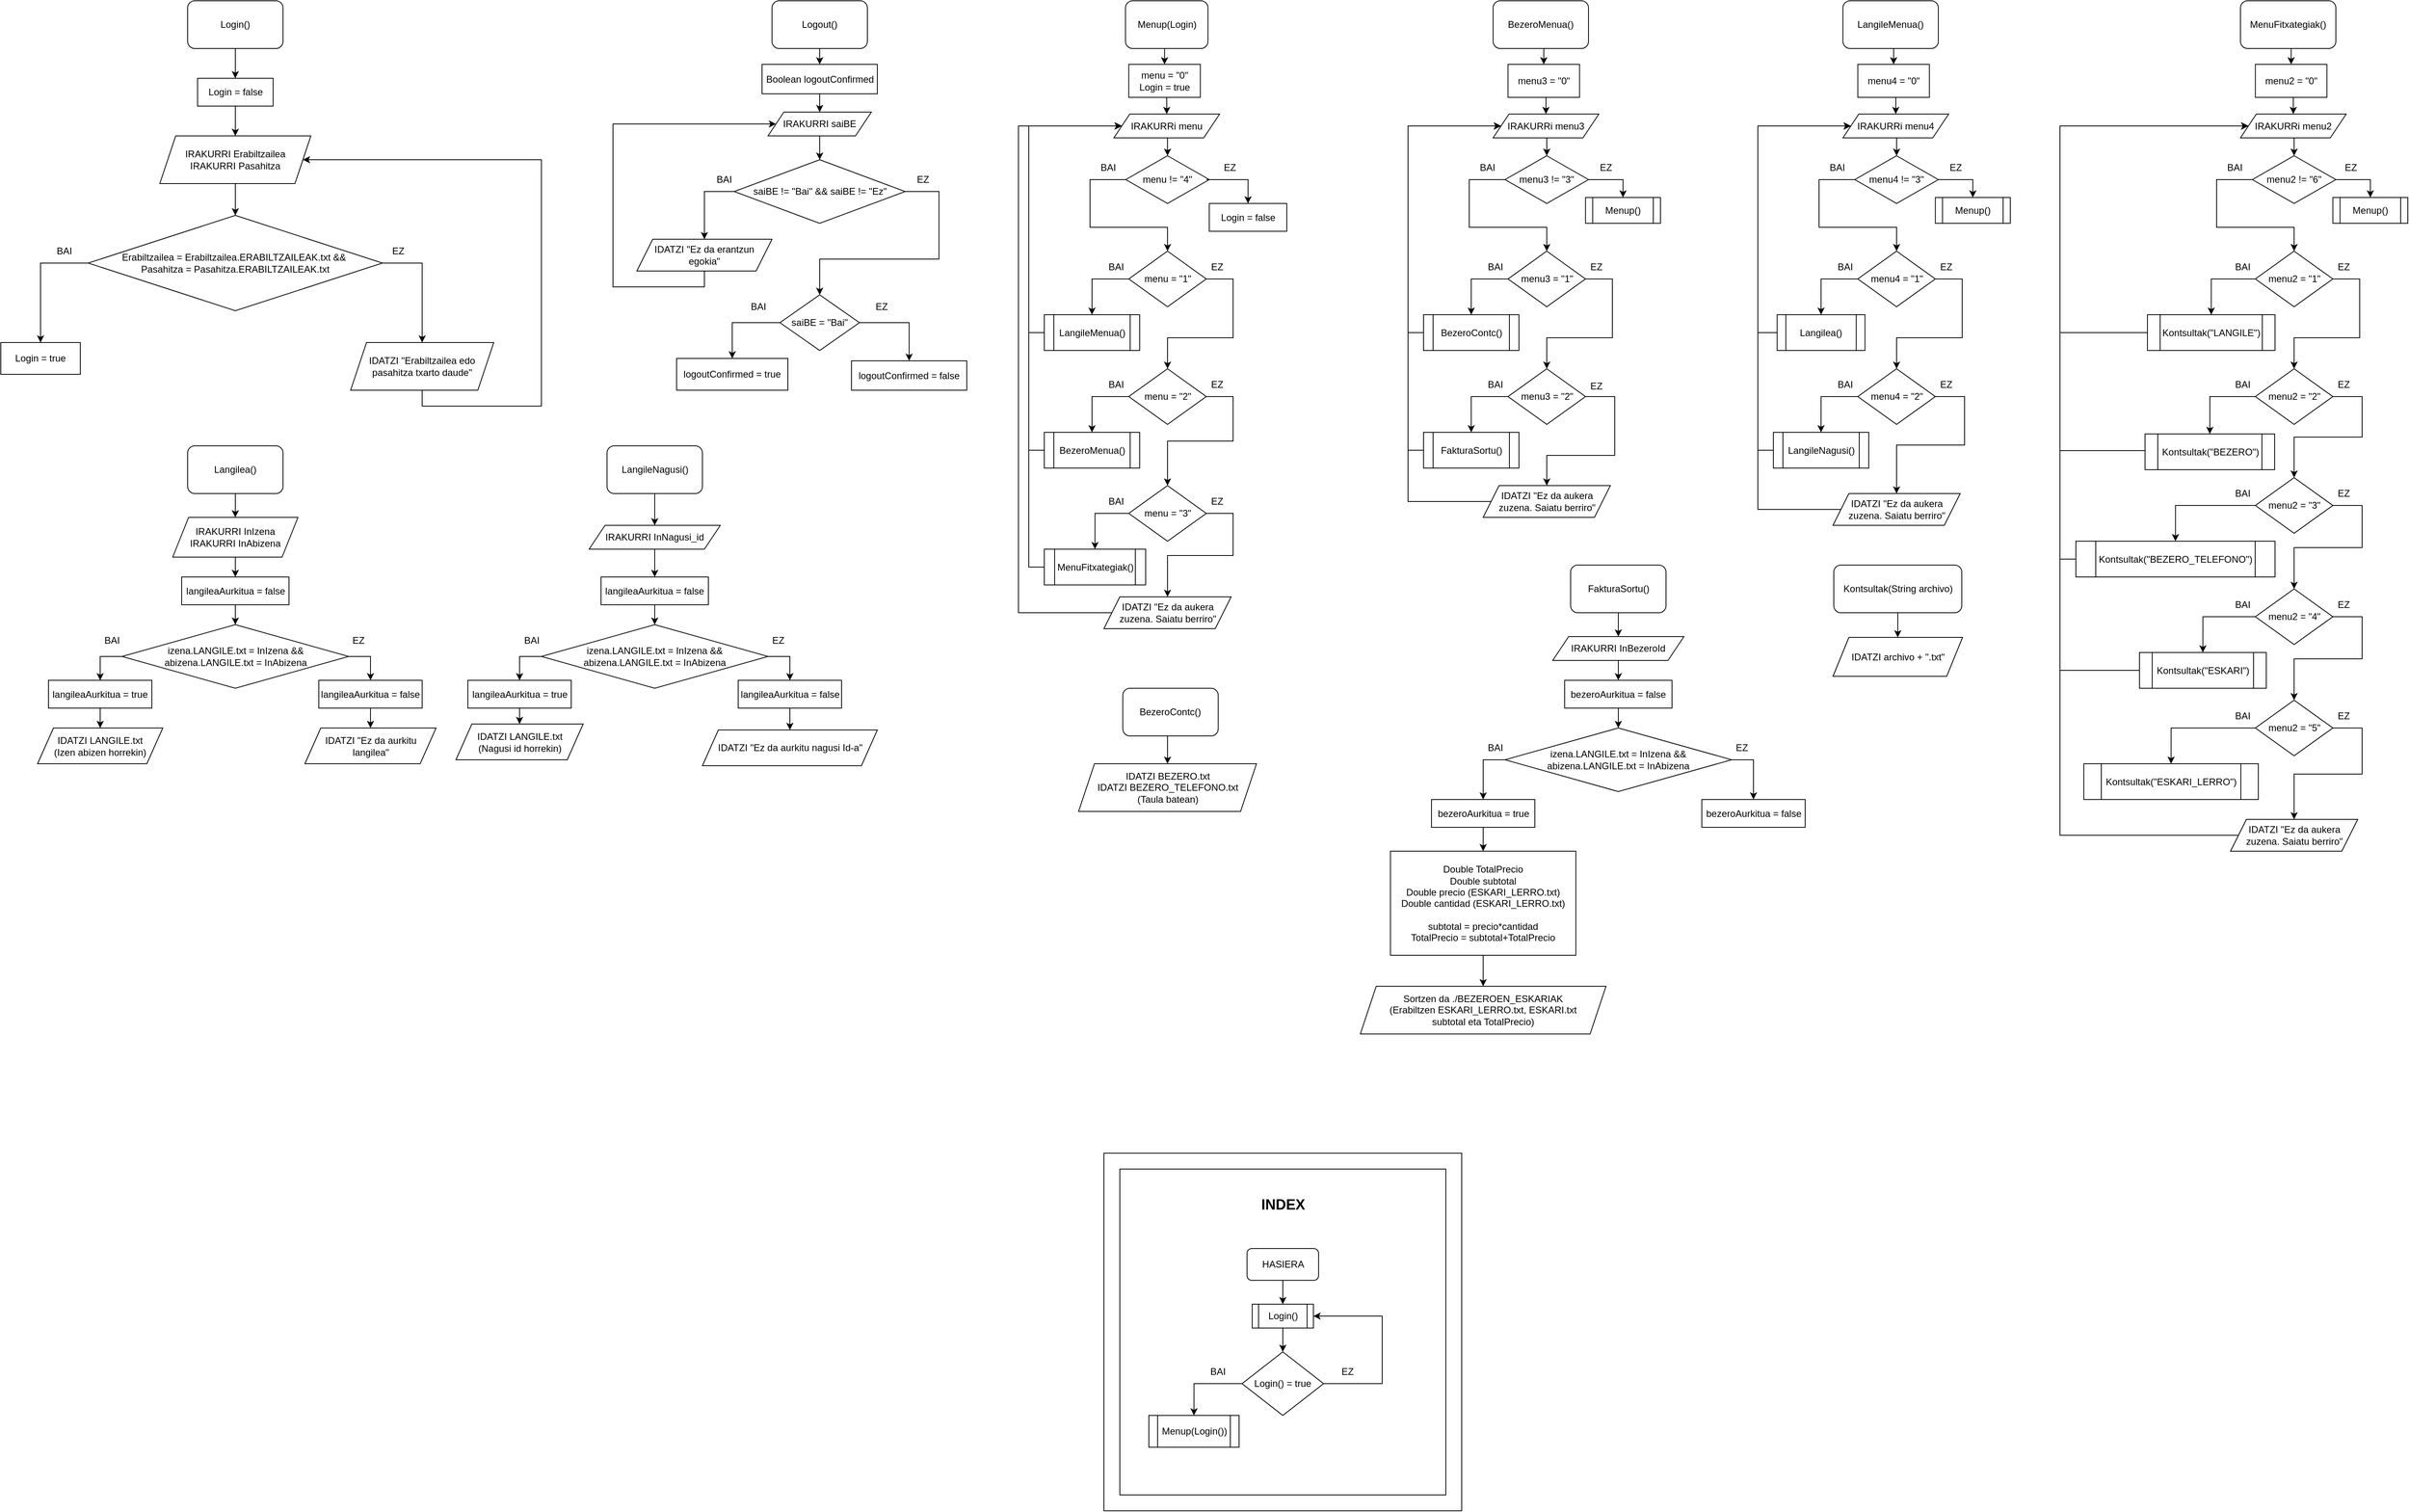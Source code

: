 <mxfile version="24.7.17">
  <diagram name="Página-1" id="s-i6s91byhifcnwqWUtU">
    <mxGraphModel dx="6794" dy="4100" grid="1" gridSize="10" guides="1" tooltips="1" connect="1" arrows="1" fold="1" page="1" pageScale="1" pageWidth="827" pageHeight="1169" math="0" shadow="0">
      <root>
        <mxCell id="0" />
        <mxCell id="1" parent="0" />
        <mxCell id="1VTT25YmE3QGY-ZTXDmP-22" value="" style="whiteSpace=wrap;html=1;aspect=fixed;fillColor=none;" vertex="1" parent="1">
          <mxGeometry x="-232.5" y="1490" width="450" height="450" as="geometry" />
        </mxCell>
        <mxCell id="1VTT25YmE3QGY-ZTXDmP-21" value="" style="whiteSpace=wrap;html=1;aspect=fixed;fillColor=none;" vertex="1" parent="1">
          <mxGeometry x="-212.5" y="1510" width="410" height="410" as="geometry" />
        </mxCell>
        <mxCell id="NGdMQY6MfUtfwmmD_sof-32" style="edgeStyle=orthogonalEdgeStyle;rounded=0;orthogonalLoop=1;jettySize=auto;html=1;exitX=0.5;exitY=1;exitDx=0;exitDy=0;entryX=0.5;entryY=0;entryDx=0;entryDy=0;" parent="1" source="NGdMQY6MfUtfwmmD_sof-1" target="NGdMQY6MfUtfwmmD_sof-31" edge="1">
          <mxGeometry relative="1" as="geometry" />
        </mxCell>
        <mxCell id="NGdMQY6MfUtfwmmD_sof-1" value="Login()" style="rounded=1;whiteSpace=wrap;html=1;" parent="1" vertex="1">
          <mxGeometry x="-1385" y="40" width="120" height="60" as="geometry" />
        </mxCell>
        <mxCell id="NGdMQY6MfUtfwmmD_sof-5" style="edgeStyle=orthogonalEdgeStyle;rounded=0;orthogonalLoop=1;jettySize=auto;html=1;exitX=0.5;exitY=1;exitDx=0;exitDy=0;entryX=0.5;entryY=0;entryDx=0;entryDy=0;" parent="1" source="NGdMQY6MfUtfwmmD_sof-2" target="NGdMQY6MfUtfwmmD_sof-4" edge="1">
          <mxGeometry relative="1" as="geometry" />
        </mxCell>
        <mxCell id="NGdMQY6MfUtfwmmD_sof-2" value="IRAKURRI Erabiltzailea&lt;div&gt;IRAKURRI Pasahitza&lt;/div&gt;" style="shape=parallelogram;perimeter=parallelogramPerimeter;whiteSpace=wrap;html=1;fixedSize=1;" parent="1" vertex="1">
          <mxGeometry x="-1420" y="210" width="190" height="60" as="geometry" />
        </mxCell>
        <mxCell id="NGdMQY6MfUtfwmmD_sof-9" style="edgeStyle=orthogonalEdgeStyle;rounded=0;orthogonalLoop=1;jettySize=auto;html=1;exitX=1;exitY=0.5;exitDx=0;exitDy=0;entryX=0.5;entryY=0;entryDx=0;entryDy=0;" parent="1" source="NGdMQY6MfUtfwmmD_sof-4" target="NGdMQY6MfUtfwmmD_sof-6" edge="1">
          <mxGeometry relative="1" as="geometry" />
        </mxCell>
        <mxCell id="NGdMQY6MfUtfwmmD_sof-14" style="edgeStyle=orthogonalEdgeStyle;rounded=0;orthogonalLoop=1;jettySize=auto;html=1;exitX=0;exitY=0.5;exitDx=0;exitDy=0;entryX=0.5;entryY=0;entryDx=0;entryDy=0;" parent="1" source="NGdMQY6MfUtfwmmD_sof-4" target="NGdMQY6MfUtfwmmD_sof-13" edge="1">
          <mxGeometry relative="1" as="geometry" />
        </mxCell>
        <mxCell id="NGdMQY6MfUtfwmmD_sof-4" value="Erabiltzailea = Erabiltzailea.ERABILTZAILEAK.txt &amp;amp;&amp;amp;&amp;nbsp;&lt;div&gt;Pasahitza = Pasahitza.ERABILTZAILEAK.txt&lt;/div&gt;" style="rhombus;whiteSpace=wrap;html=1;" parent="1" vertex="1">
          <mxGeometry x="-1510" y="310" width="370" height="120" as="geometry" />
        </mxCell>
        <mxCell id="NGdMQY6MfUtfwmmD_sof-11" style="edgeStyle=orthogonalEdgeStyle;rounded=0;orthogonalLoop=1;jettySize=auto;html=1;exitX=0.5;exitY=1;exitDx=0;exitDy=0;entryX=1;entryY=0.5;entryDx=0;entryDy=0;" parent="1" source="NGdMQY6MfUtfwmmD_sof-6" target="NGdMQY6MfUtfwmmD_sof-2" edge="1">
          <mxGeometry relative="1" as="geometry">
            <Array as="points">
              <mxPoint x="-1090" y="550" />
              <mxPoint x="-940" y="550" />
              <mxPoint x="-940" y="240" />
            </Array>
          </mxGeometry>
        </mxCell>
        <mxCell id="NGdMQY6MfUtfwmmD_sof-6" value="IDATZI &quot;Erabiltzailea edo pasahitza txarto daude&quot;" style="shape=parallelogram;perimeter=parallelogramPerimeter;whiteSpace=wrap;html=1;fixedSize=1;" parent="1" vertex="1">
          <mxGeometry x="-1180" y="470" width="180" height="60" as="geometry" />
        </mxCell>
        <mxCell id="NGdMQY6MfUtfwmmD_sof-8" value="BAI" style="text;html=1;align=center;verticalAlign=middle;whiteSpace=wrap;rounded=0;" parent="1" vertex="1">
          <mxGeometry x="-1570" y="340" width="60" height="30" as="geometry" />
        </mxCell>
        <mxCell id="NGdMQY6MfUtfwmmD_sof-10" value="EZ" style="text;html=1;align=center;verticalAlign=middle;whiteSpace=wrap;rounded=0;" parent="1" vertex="1">
          <mxGeometry x="-1150" y="340" width="60" height="30" as="geometry" />
        </mxCell>
        <mxCell id="NGdMQY6MfUtfwmmD_sof-13" value="Login = true" style="rounded=0;whiteSpace=wrap;html=1;" parent="1" vertex="1">
          <mxGeometry x="-1620" y="470" width="100" height="40" as="geometry" />
        </mxCell>
        <mxCell id="NGdMQY6MfUtfwmmD_sof-35" style="edgeStyle=orthogonalEdgeStyle;rounded=0;orthogonalLoop=1;jettySize=auto;html=1;exitX=0.5;exitY=1;exitDx=0;exitDy=0;entryX=0.5;entryY=0;entryDx=0;entryDy=0;" parent="1" source="NGdMQY6MfUtfwmmD_sof-15" target="NGdMQY6MfUtfwmmD_sof-34" edge="1">
          <mxGeometry relative="1" as="geometry" />
        </mxCell>
        <mxCell id="NGdMQY6MfUtfwmmD_sof-15" value="Logout()" style="rounded=1;whiteSpace=wrap;html=1;" parent="1" vertex="1">
          <mxGeometry x="-650" y="40" width="120" height="60" as="geometry" />
        </mxCell>
        <mxCell id="NGdMQY6MfUtfwmmD_sof-24" style="edgeStyle=orthogonalEdgeStyle;rounded=0;orthogonalLoop=1;jettySize=auto;html=1;exitX=0;exitY=0.5;exitDx=0;exitDy=0;entryX=0.5;entryY=0;entryDx=0;entryDy=0;" parent="1" source="NGdMQY6MfUtfwmmD_sof-16" target="NGdMQY6MfUtfwmmD_sof-23" edge="1">
          <mxGeometry relative="1" as="geometry" />
        </mxCell>
        <mxCell id="NGdMQY6MfUtfwmmD_sof-28" style="edgeStyle=orthogonalEdgeStyle;rounded=0;orthogonalLoop=1;jettySize=auto;html=1;exitX=1;exitY=0.5;exitDx=0;exitDy=0;entryX=0.5;entryY=0;entryDx=0;entryDy=0;" parent="1" source="NGdMQY6MfUtfwmmD_sof-16" target="NGdMQY6MfUtfwmmD_sof-27" edge="1">
          <mxGeometry relative="1" as="geometry">
            <Array as="points">
              <mxPoint x="-440" y="280" />
              <mxPoint x="-440" y="365" />
              <mxPoint x="-590" y="365" />
            </Array>
          </mxGeometry>
        </mxCell>
        <mxCell id="NGdMQY6MfUtfwmmD_sof-16" value="saiBE != &quot;Bai&quot; &amp;amp;&amp;amp; saiBE != &quot;Ez&quot;" style="rhombus;whiteSpace=wrap;html=1;" parent="1" vertex="1">
          <mxGeometry x="-697.5" y="240" width="215" height="80" as="geometry" />
        </mxCell>
        <mxCell id="NGdMQY6MfUtfwmmD_sof-21" style="edgeStyle=orthogonalEdgeStyle;rounded=0;orthogonalLoop=1;jettySize=auto;html=1;exitX=0.5;exitY=1;exitDx=0;exitDy=0;entryX=0.5;entryY=0;entryDx=0;entryDy=0;" parent="1" source="NGdMQY6MfUtfwmmD_sof-19" target="NGdMQY6MfUtfwmmD_sof-16" edge="1">
          <mxGeometry relative="1" as="geometry" />
        </mxCell>
        <mxCell id="NGdMQY6MfUtfwmmD_sof-19" value="IRAKURRI saiBE" style="shape=parallelogram;perimeter=parallelogramPerimeter;whiteSpace=wrap;html=1;fixedSize=1;" parent="1" vertex="1">
          <mxGeometry x="-655" y="180" width="130" height="30" as="geometry" />
        </mxCell>
        <mxCell id="NGdMQY6MfUtfwmmD_sof-26" style="edgeStyle=orthogonalEdgeStyle;rounded=0;orthogonalLoop=1;jettySize=auto;html=1;exitX=0.5;exitY=1;exitDx=0;exitDy=0;entryX=0;entryY=0.5;entryDx=0;entryDy=0;" parent="1" source="NGdMQY6MfUtfwmmD_sof-23" target="NGdMQY6MfUtfwmmD_sof-19" edge="1">
          <mxGeometry relative="1" as="geometry">
            <Array as="points">
              <mxPoint x="-735" y="400" />
              <mxPoint x="-850" y="400" />
              <mxPoint x="-850" y="195" />
            </Array>
          </mxGeometry>
        </mxCell>
        <mxCell id="NGdMQY6MfUtfwmmD_sof-23" value="IDATZI &quot;Ez da erantzun egokia&quot;" style="shape=parallelogram;perimeter=parallelogramPerimeter;whiteSpace=wrap;html=1;fixedSize=1;" parent="1" vertex="1">
          <mxGeometry x="-820" y="340" width="170" height="40" as="geometry" />
        </mxCell>
        <mxCell id="NGdMQY6MfUtfwmmD_sof-25" value="BAI" style="text;html=1;align=center;verticalAlign=middle;whiteSpace=wrap;rounded=0;" parent="1" vertex="1">
          <mxGeometry x="-740" y="250" width="60" height="30" as="geometry" />
        </mxCell>
        <mxCell id="NGdMQY6MfUtfwmmD_sof-38" style="edgeStyle=orthogonalEdgeStyle;rounded=0;orthogonalLoop=1;jettySize=auto;html=1;exitX=0;exitY=0.5;exitDx=0;exitDy=0;entryX=0.5;entryY=0;entryDx=0;entryDy=0;" parent="1" source="NGdMQY6MfUtfwmmD_sof-27" target="NGdMQY6MfUtfwmmD_sof-30" edge="1">
          <mxGeometry relative="1" as="geometry" />
        </mxCell>
        <mxCell id="NGdMQY6MfUtfwmmD_sof-40" style="edgeStyle=orthogonalEdgeStyle;rounded=0;orthogonalLoop=1;jettySize=auto;html=1;exitX=1;exitY=0.5;exitDx=0;exitDy=0;" parent="1" source="NGdMQY6MfUtfwmmD_sof-27" target="NGdMQY6MfUtfwmmD_sof-39" edge="1">
          <mxGeometry relative="1" as="geometry" />
        </mxCell>
        <mxCell id="NGdMQY6MfUtfwmmD_sof-27" value="saiBE = &quot;Bai&quot;" style="rhombus;whiteSpace=wrap;html=1;" parent="1" vertex="1">
          <mxGeometry x="-640" y="410" width="100" height="70" as="geometry" />
        </mxCell>
        <mxCell id="NGdMQY6MfUtfwmmD_sof-29" value="EZ" style="text;html=1;align=center;verticalAlign=middle;whiteSpace=wrap;rounded=0;" parent="1" vertex="1">
          <mxGeometry x="-490" y="250" width="60" height="30" as="geometry" />
        </mxCell>
        <mxCell id="NGdMQY6MfUtfwmmD_sof-30" value="logoutConfirmed = true" style="rounded=0;whiteSpace=wrap;html=1;" parent="1" vertex="1">
          <mxGeometry x="-770" y="490" width="140" height="40" as="geometry" />
        </mxCell>
        <mxCell id="NGdMQY6MfUtfwmmD_sof-33" style="edgeStyle=orthogonalEdgeStyle;rounded=0;orthogonalLoop=1;jettySize=auto;html=1;exitX=0.5;exitY=1;exitDx=0;exitDy=0;entryX=0.5;entryY=0;entryDx=0;entryDy=0;" parent="1" source="NGdMQY6MfUtfwmmD_sof-31" target="NGdMQY6MfUtfwmmD_sof-2" edge="1">
          <mxGeometry relative="1" as="geometry" />
        </mxCell>
        <mxCell id="NGdMQY6MfUtfwmmD_sof-31" value="Login = false" style="rounded=0;whiteSpace=wrap;html=1;" parent="1" vertex="1">
          <mxGeometry x="-1372.5" y="137.5" width="95" height="35" as="geometry" />
        </mxCell>
        <mxCell id="NGdMQY6MfUtfwmmD_sof-37" style="edgeStyle=orthogonalEdgeStyle;rounded=0;orthogonalLoop=1;jettySize=auto;html=1;exitX=0.5;exitY=1;exitDx=0;exitDy=0;entryX=0.5;entryY=0;entryDx=0;entryDy=0;" parent="1" source="NGdMQY6MfUtfwmmD_sof-34" target="NGdMQY6MfUtfwmmD_sof-19" edge="1">
          <mxGeometry relative="1" as="geometry" />
        </mxCell>
        <mxCell id="NGdMQY6MfUtfwmmD_sof-34" value="Boolean logoutConfirmed" style="rounded=0;whiteSpace=wrap;html=1;" parent="1" vertex="1">
          <mxGeometry x="-662.5" y="120" width="145" height="37" as="geometry" />
        </mxCell>
        <mxCell id="NGdMQY6MfUtfwmmD_sof-39" value="logoutConfirmed = false" style="rounded=0;whiteSpace=wrap;html=1;" parent="1" vertex="1">
          <mxGeometry x="-550" y="493" width="145" height="37" as="geometry" />
        </mxCell>
        <mxCell id="NGdMQY6MfUtfwmmD_sof-41" value="BAI" style="text;html=1;align=center;verticalAlign=middle;whiteSpace=wrap;rounded=0;" parent="1" vertex="1">
          <mxGeometry x="-697.5" y="410" width="60" height="30" as="geometry" />
        </mxCell>
        <mxCell id="NGdMQY6MfUtfwmmD_sof-42" value="EZ" style="text;html=1;align=center;verticalAlign=middle;whiteSpace=wrap;rounded=0;" parent="1" vertex="1">
          <mxGeometry x="-542.5" y="410" width="60" height="30" as="geometry" />
        </mxCell>
        <mxCell id="NGdMQY6MfUtfwmmD_sof-45" style="edgeStyle=orthogonalEdgeStyle;rounded=0;orthogonalLoop=1;jettySize=auto;html=1;exitX=0.5;exitY=1;exitDx=0;exitDy=0;entryX=0.5;entryY=0;entryDx=0;entryDy=0;" parent="1" source="NGdMQY6MfUtfwmmD_sof-43" target="NGdMQY6MfUtfwmmD_sof-44" edge="1">
          <mxGeometry relative="1" as="geometry" />
        </mxCell>
        <mxCell id="NGdMQY6MfUtfwmmD_sof-43" value="Menup(Login)" style="rounded=1;whiteSpace=wrap;html=1;" parent="1" vertex="1">
          <mxGeometry x="-205.37" y="40" width="103.75" height="60" as="geometry" />
        </mxCell>
        <mxCell id="NGdMQY6MfUtfwmmD_sof-57" style="edgeStyle=orthogonalEdgeStyle;rounded=0;orthogonalLoop=1;jettySize=auto;html=1;exitX=0.5;exitY=1;exitDx=0;exitDy=0;entryX=0.5;entryY=0;entryDx=0;entryDy=0;" parent="1" source="NGdMQY6MfUtfwmmD_sof-44" target="NGdMQY6MfUtfwmmD_sof-56" edge="1">
          <mxGeometry relative="1" as="geometry" />
        </mxCell>
        <mxCell id="NGdMQY6MfUtfwmmD_sof-44" value="menu = &quot;0&quot;&lt;div&gt;Login = true&lt;/div&gt;" style="rounded=0;whiteSpace=wrap;html=1;" parent="1" vertex="1">
          <mxGeometry x="-201.25" y="120" width="90" height="41.5" as="geometry" />
        </mxCell>
        <mxCell id="NGdMQY6MfUtfwmmD_sof-50" style="edgeStyle=orthogonalEdgeStyle;rounded=0;orthogonalLoop=1;jettySize=auto;html=1;exitX=0;exitY=0.5;exitDx=0;exitDy=0;entryX=0.5;entryY=0;entryDx=0;entryDy=0;" parent="1" source="NGdMQY6MfUtfwmmD_sof-47" target="NGdMQY6MfUtfwmmD_sof-49" edge="1">
          <mxGeometry relative="1" as="geometry">
            <Array as="points">
              <mxPoint x="-250" y="265" />
              <mxPoint x="-250" y="325" />
              <mxPoint x="-152" y="325" />
            </Array>
          </mxGeometry>
        </mxCell>
        <mxCell id="NGdMQY6MfUtfwmmD_sof-47" value="menu != &quot;4&quot;" style="rhombus;whiteSpace=wrap;html=1;" parent="1" vertex="1">
          <mxGeometry x="-205" y="235" width="105" height="60" as="geometry" />
        </mxCell>
        <mxCell id="NGdMQY6MfUtfwmmD_sof-54" style="edgeStyle=orthogonalEdgeStyle;rounded=0;orthogonalLoop=1;jettySize=auto;html=1;exitX=0;exitY=0.5;exitDx=0;exitDy=0;entryX=0.5;entryY=0;entryDx=0;entryDy=0;" parent="1" source="NGdMQY6MfUtfwmmD_sof-49" target="NGdMQY6MfUtfwmmD_sof-53" edge="1">
          <mxGeometry relative="1" as="geometry" />
        </mxCell>
        <mxCell id="NGdMQY6MfUtfwmmD_sof-71" style="edgeStyle=orthogonalEdgeStyle;rounded=0;orthogonalLoop=1;jettySize=auto;html=1;exitX=1;exitY=0.5;exitDx=0;exitDy=0;entryX=0.5;entryY=0;entryDx=0;entryDy=0;" parent="1" source="NGdMQY6MfUtfwmmD_sof-49" target="NGdMQY6MfUtfwmmD_sof-67" edge="1">
          <mxGeometry relative="1" as="geometry">
            <Array as="points">
              <mxPoint x="-70" y="390" />
              <mxPoint x="-70" y="464" />
              <mxPoint x="-152" y="464" />
            </Array>
          </mxGeometry>
        </mxCell>
        <mxCell id="NGdMQY6MfUtfwmmD_sof-49" value="menu = &quot;1&quot;" style="rhombus;whiteSpace=wrap;html=1;" parent="1" vertex="1">
          <mxGeometry x="-201.25" y="355" width="97.5" height="70" as="geometry" />
        </mxCell>
        <mxCell id="NGdMQY6MfUtfwmmD_sof-51" value="BAI" style="text;html=1;align=center;verticalAlign=middle;whiteSpace=wrap;rounded=0;" parent="1" vertex="1">
          <mxGeometry x="-257.5" y="235" width="60" height="30" as="geometry" />
        </mxCell>
        <mxCell id="NGdMQY6MfUtfwmmD_sof-59" style="edgeStyle=orthogonalEdgeStyle;rounded=0;orthogonalLoop=1;jettySize=auto;html=1;exitX=0;exitY=0.5;exitDx=0;exitDy=0;entryX=0;entryY=0.5;entryDx=0;entryDy=0;" parent="1" source="NGdMQY6MfUtfwmmD_sof-53" target="NGdMQY6MfUtfwmmD_sof-56" edge="1">
          <mxGeometry relative="1" as="geometry">
            <Array as="points">
              <mxPoint x="-327" y="458" />
              <mxPoint x="-327" y="198" />
            </Array>
          </mxGeometry>
        </mxCell>
        <mxCell id="NGdMQY6MfUtfwmmD_sof-53" value="LangileMenua()" style="shape=process;whiteSpace=wrap;html=1;backgroundOutline=1;" parent="1" vertex="1">
          <mxGeometry x="-307.5" y="435" width="120" height="45" as="geometry" />
        </mxCell>
        <mxCell id="NGdMQY6MfUtfwmmD_sof-58" style="edgeStyle=orthogonalEdgeStyle;rounded=0;orthogonalLoop=1;jettySize=auto;html=1;exitX=0.5;exitY=1;exitDx=0;exitDy=0;entryX=0.5;entryY=0;entryDx=0;entryDy=0;" parent="1" source="NGdMQY6MfUtfwmmD_sof-56" target="NGdMQY6MfUtfwmmD_sof-47" edge="1">
          <mxGeometry relative="1" as="geometry" />
        </mxCell>
        <mxCell id="NGdMQY6MfUtfwmmD_sof-56" value="IRAKURRi menu" style="shape=parallelogram;perimeter=parallelogramPerimeter;whiteSpace=wrap;html=1;fixedSize=1;" parent="1" vertex="1">
          <mxGeometry x="-220" y="182.5" width="133" height="30" as="geometry" />
        </mxCell>
        <mxCell id="NGdMQY6MfUtfwmmD_sof-60" value="BAI" style="text;html=1;align=center;verticalAlign=middle;whiteSpace=wrap;rounded=0;" parent="1" vertex="1">
          <mxGeometry x="-247.5" y="360" width="60" height="30" as="geometry" />
        </mxCell>
        <mxCell id="NGdMQY6MfUtfwmmD_sof-64" value="EZ" style="text;html=1;align=center;verticalAlign=middle;whiteSpace=wrap;rounded=0;" parent="1" vertex="1">
          <mxGeometry x="-120" y="360" width="60" height="30" as="geometry" />
        </mxCell>
        <mxCell id="NGdMQY6MfUtfwmmD_sof-65" style="edgeStyle=orthogonalEdgeStyle;rounded=0;orthogonalLoop=1;jettySize=auto;html=1;exitX=0;exitY=0.5;exitDx=0;exitDy=0;entryX=0.5;entryY=0;entryDx=0;entryDy=0;" parent="1" source="NGdMQY6MfUtfwmmD_sof-67" target="NGdMQY6MfUtfwmmD_sof-68" edge="1">
          <mxGeometry relative="1" as="geometry" />
        </mxCell>
        <mxCell id="NGdMQY6MfUtfwmmD_sof-67" value="menu = &quot;2&quot;" style="rhombus;whiteSpace=wrap;html=1;" parent="1" vertex="1">
          <mxGeometry x="-201.25" y="503" width="97.5" height="70" as="geometry" />
        </mxCell>
        <mxCell id="NGdMQY6MfUtfwmmD_sof-72" style="edgeStyle=orthogonalEdgeStyle;rounded=0;orthogonalLoop=1;jettySize=auto;html=1;exitX=0;exitY=0.5;exitDx=0;exitDy=0;entryX=0;entryY=0.5;entryDx=0;entryDy=0;" parent="1" source="NGdMQY6MfUtfwmmD_sof-68" target="NGdMQY6MfUtfwmmD_sof-56" edge="1">
          <mxGeometry relative="1" as="geometry">
            <Array as="points">
              <mxPoint x="-327" y="606" />
              <mxPoint x="-327" y="198" />
            </Array>
          </mxGeometry>
        </mxCell>
        <mxCell id="NGdMQY6MfUtfwmmD_sof-68" value="BezeroMenua()" style="shape=process;whiteSpace=wrap;html=1;backgroundOutline=1;" parent="1" vertex="1">
          <mxGeometry x="-307.5" y="583" width="120" height="45" as="geometry" />
        </mxCell>
        <mxCell id="NGdMQY6MfUtfwmmD_sof-69" value="BAI" style="text;html=1;align=center;verticalAlign=middle;whiteSpace=wrap;rounded=0;" parent="1" vertex="1">
          <mxGeometry x="-247.5" y="508" width="60" height="30" as="geometry" />
        </mxCell>
        <mxCell id="NGdMQY6MfUtfwmmD_sof-98" style="edgeStyle=orthogonalEdgeStyle;rounded=0;orthogonalLoop=1;jettySize=auto;html=1;exitX=0.25;exitY=1;exitDx=0;exitDy=0;entryX=0.5;entryY=0;entryDx=0;entryDy=0;" parent="1" source="NGdMQY6MfUtfwmmD_sof-70" target="NGdMQY6MfUtfwmmD_sof-92" edge="1">
          <mxGeometry relative="1" as="geometry">
            <Array as="points">
              <mxPoint x="-70" y="538" />
              <mxPoint x="-70" y="594" />
              <mxPoint x="-152" y="594" />
            </Array>
          </mxGeometry>
        </mxCell>
        <mxCell id="NGdMQY6MfUtfwmmD_sof-70" value="EZ" style="text;html=1;align=center;verticalAlign=middle;whiteSpace=wrap;rounded=0;" parent="1" vertex="1">
          <mxGeometry x="-120" y="508" width="60" height="30" as="geometry" />
        </mxCell>
        <mxCell id="NGdMQY6MfUtfwmmD_sof-225" style="edgeStyle=orthogonalEdgeStyle;rounded=0;orthogonalLoop=1;jettySize=auto;html=1;exitX=0;exitY=0.5;exitDx=0;exitDy=0;entryX=0;entryY=0.5;entryDx=0;entryDy=0;" parent="1" source="NGdMQY6MfUtfwmmD_sof-88" target="NGdMQY6MfUtfwmmD_sof-56" edge="1">
          <mxGeometry relative="1" as="geometry">
            <Array as="points">
              <mxPoint x="-340" y="810" />
              <mxPoint x="-340" y="198" />
            </Array>
          </mxGeometry>
        </mxCell>
        <mxCell id="NGdMQY6MfUtfwmmD_sof-88" value="IDATZI &quot;Ez da aukera zuzena. Saiatu berriro&quot;" style="shape=parallelogram;perimeter=parallelogramPerimeter;whiteSpace=wrap;html=1;fixedSize=1;" parent="1" vertex="1">
          <mxGeometry x="-232.5" y="790" width="160" height="40" as="geometry" />
        </mxCell>
        <mxCell id="NGdMQY6MfUtfwmmD_sof-91" style="edgeStyle=orthogonalEdgeStyle;rounded=0;orthogonalLoop=1;jettySize=auto;html=1;exitX=0;exitY=0.5;exitDx=0;exitDy=0;entryX=0.5;entryY=0;entryDx=0;entryDy=0;" parent="1" source="NGdMQY6MfUtfwmmD_sof-92" target="NGdMQY6MfUtfwmmD_sof-93" edge="1">
          <mxGeometry relative="1" as="geometry" />
        </mxCell>
        <mxCell id="NGdMQY6MfUtfwmmD_sof-92" value="menu = &quot;3&quot;" style="rhombus;whiteSpace=wrap;html=1;" parent="1" vertex="1">
          <mxGeometry x="-201.25" y="650" width="97.5" height="70" as="geometry" />
        </mxCell>
        <mxCell id="NGdMQY6MfUtfwmmD_sof-96" style="edgeStyle=orthogonalEdgeStyle;rounded=0;orthogonalLoop=1;jettySize=auto;html=1;exitX=0;exitY=0.5;exitDx=0;exitDy=0;entryX=0;entryY=0.5;entryDx=0;entryDy=0;" parent="1" source="NGdMQY6MfUtfwmmD_sof-93" target="NGdMQY6MfUtfwmmD_sof-56" edge="1">
          <mxGeometry relative="1" as="geometry">
            <Array as="points">
              <mxPoint x="-327" y="753" />
              <mxPoint x="-327" y="198" />
            </Array>
          </mxGeometry>
        </mxCell>
        <mxCell id="NGdMQY6MfUtfwmmD_sof-93" value="MenuFitxategiak()" style="shape=process;whiteSpace=wrap;html=1;backgroundOutline=1;" parent="1" vertex="1">
          <mxGeometry x="-307.5" y="730" width="127.5" height="45" as="geometry" />
        </mxCell>
        <mxCell id="NGdMQY6MfUtfwmmD_sof-94" value="BAI" style="text;html=1;align=center;verticalAlign=middle;whiteSpace=wrap;rounded=0;" parent="1" vertex="1">
          <mxGeometry x="-247.5" y="655" width="60" height="30" as="geometry" />
        </mxCell>
        <mxCell id="NGdMQY6MfUtfwmmD_sof-226" style="edgeStyle=orthogonalEdgeStyle;rounded=0;orthogonalLoop=1;jettySize=auto;html=1;exitX=0.25;exitY=1;exitDx=0;exitDy=0;entryX=0.5;entryY=0;entryDx=0;entryDy=0;" parent="1" source="NGdMQY6MfUtfwmmD_sof-95" target="NGdMQY6MfUtfwmmD_sof-88" edge="1">
          <mxGeometry relative="1" as="geometry">
            <Array as="points">
              <mxPoint x="-70" y="685" />
              <mxPoint x="-70" y="738" />
              <mxPoint x="-152" y="738" />
            </Array>
          </mxGeometry>
        </mxCell>
        <mxCell id="NGdMQY6MfUtfwmmD_sof-95" value="EZ" style="text;html=1;align=center;verticalAlign=middle;whiteSpace=wrap;rounded=0;" parent="1" vertex="1">
          <mxGeometry x="-120" y="655" width="60" height="30" as="geometry" />
        </mxCell>
        <mxCell id="NGdMQY6MfUtfwmmD_sof-103" style="edgeStyle=orthogonalEdgeStyle;rounded=0;orthogonalLoop=1;jettySize=auto;html=1;exitX=0.5;exitY=1;exitDx=0;exitDy=0;entryX=0.5;entryY=0;entryDx=0;entryDy=0;" parent="1" source="NGdMQY6MfUtfwmmD_sof-104" target="NGdMQY6MfUtfwmmD_sof-106" edge="1">
          <mxGeometry relative="1" as="geometry" />
        </mxCell>
        <mxCell id="NGdMQY6MfUtfwmmD_sof-104" value="BezeroMenua()" style="rounded=1;whiteSpace=wrap;html=1;" parent="1" vertex="1">
          <mxGeometry x="257" y="40" width="120" height="60" as="geometry" />
        </mxCell>
        <mxCell id="NGdMQY6MfUtfwmmD_sof-105" style="edgeStyle=orthogonalEdgeStyle;rounded=0;orthogonalLoop=1;jettySize=auto;html=1;exitX=0.5;exitY=1;exitDx=0;exitDy=0;entryX=0.5;entryY=0;entryDx=0;entryDy=0;" parent="1" source="NGdMQY6MfUtfwmmD_sof-106" target="NGdMQY6MfUtfwmmD_sof-116" edge="1">
          <mxGeometry relative="1" as="geometry" />
        </mxCell>
        <mxCell id="NGdMQY6MfUtfwmmD_sof-106" value="menu3 = &quot;0&quot;" style="rounded=0;whiteSpace=wrap;html=1;" parent="1" vertex="1">
          <mxGeometry x="275.75" y="120" width="90" height="41.5" as="geometry" />
        </mxCell>
        <mxCell id="NGdMQY6MfUtfwmmD_sof-107" style="edgeStyle=orthogonalEdgeStyle;rounded=0;orthogonalLoop=1;jettySize=auto;html=1;exitX=0;exitY=0.5;exitDx=0;exitDy=0;entryX=0.5;entryY=0;entryDx=0;entryDy=0;" parent="1" source="NGdMQY6MfUtfwmmD_sof-108" target="NGdMQY6MfUtfwmmD_sof-111" edge="1">
          <mxGeometry relative="1" as="geometry">
            <Array as="points">
              <mxPoint x="227" y="265" />
              <mxPoint x="227" y="325" />
              <mxPoint x="325" y="325" />
            </Array>
          </mxGeometry>
        </mxCell>
        <mxCell id="NGdMQY6MfUtfwmmD_sof-216" style="edgeStyle=orthogonalEdgeStyle;rounded=0;orthogonalLoop=1;jettySize=auto;html=1;exitX=1;exitY=0.5;exitDx=0;exitDy=0;entryX=0.5;entryY=0;entryDx=0;entryDy=0;" parent="1" source="NGdMQY6MfUtfwmmD_sof-108" target="NGdMQY6MfUtfwmmD_sof-142" edge="1">
          <mxGeometry relative="1" as="geometry" />
        </mxCell>
        <mxCell id="NGdMQY6MfUtfwmmD_sof-108" value="menu3 != &quot;3&quot;" style="rhombus;whiteSpace=wrap;html=1;" parent="1" vertex="1">
          <mxGeometry x="272" y="235" width="105" height="60" as="geometry" />
        </mxCell>
        <mxCell id="NGdMQY6MfUtfwmmD_sof-109" style="edgeStyle=orthogonalEdgeStyle;rounded=0;orthogonalLoop=1;jettySize=auto;html=1;exitX=0;exitY=0.5;exitDx=0;exitDy=0;entryX=0.5;entryY=0;entryDx=0;entryDy=0;" parent="1" source="NGdMQY6MfUtfwmmD_sof-111" target="NGdMQY6MfUtfwmmD_sof-114" edge="1">
          <mxGeometry relative="1" as="geometry" />
        </mxCell>
        <mxCell id="NGdMQY6MfUtfwmmD_sof-110" style="edgeStyle=orthogonalEdgeStyle;rounded=0;orthogonalLoop=1;jettySize=auto;html=1;exitX=1;exitY=0.5;exitDx=0;exitDy=0;entryX=0.5;entryY=0;entryDx=0;entryDy=0;" parent="1" source="NGdMQY6MfUtfwmmD_sof-111" target="NGdMQY6MfUtfwmmD_sof-120" edge="1">
          <mxGeometry relative="1" as="geometry">
            <Array as="points">
              <mxPoint x="407" y="390" />
              <mxPoint x="407" y="464" />
              <mxPoint x="325" y="464" />
            </Array>
          </mxGeometry>
        </mxCell>
        <mxCell id="NGdMQY6MfUtfwmmD_sof-111" value="menu3 = &quot;1&quot;" style="rhombus;whiteSpace=wrap;html=1;" parent="1" vertex="1">
          <mxGeometry x="275.75" y="355" width="97.5" height="70" as="geometry" />
        </mxCell>
        <mxCell id="NGdMQY6MfUtfwmmD_sof-112" value="BAI" style="text;html=1;align=center;verticalAlign=middle;whiteSpace=wrap;rounded=0;" parent="1" vertex="1">
          <mxGeometry x="219.5" y="235" width="60" height="30" as="geometry" />
        </mxCell>
        <mxCell id="NGdMQY6MfUtfwmmD_sof-113" style="edgeStyle=orthogonalEdgeStyle;rounded=0;orthogonalLoop=1;jettySize=auto;html=1;exitX=0;exitY=0.5;exitDx=0;exitDy=0;entryX=0;entryY=0.5;entryDx=0;entryDy=0;" parent="1" source="NGdMQY6MfUtfwmmD_sof-114" target="NGdMQY6MfUtfwmmD_sof-116" edge="1">
          <mxGeometry relative="1" as="geometry">
            <Array as="points">
              <mxPoint x="150" y="458" />
              <mxPoint x="150" y="198" />
            </Array>
          </mxGeometry>
        </mxCell>
        <mxCell id="NGdMQY6MfUtfwmmD_sof-114" value="BezeroContc()" style="shape=process;whiteSpace=wrap;html=1;backgroundOutline=1;" parent="1" vertex="1">
          <mxGeometry x="169.5" y="435" width="120" height="45" as="geometry" />
        </mxCell>
        <mxCell id="NGdMQY6MfUtfwmmD_sof-115" style="edgeStyle=orthogonalEdgeStyle;rounded=0;orthogonalLoop=1;jettySize=auto;html=1;exitX=0.5;exitY=1;exitDx=0;exitDy=0;entryX=0.5;entryY=0;entryDx=0;entryDy=0;" parent="1" source="NGdMQY6MfUtfwmmD_sof-116" target="NGdMQY6MfUtfwmmD_sof-108" edge="1">
          <mxGeometry relative="1" as="geometry" />
        </mxCell>
        <mxCell id="NGdMQY6MfUtfwmmD_sof-116" value="IRAKURRi menu3" style="shape=parallelogram;perimeter=parallelogramPerimeter;whiteSpace=wrap;html=1;fixedSize=1;" parent="1" vertex="1">
          <mxGeometry x="257" y="182.5" width="133" height="30" as="geometry" />
        </mxCell>
        <mxCell id="NGdMQY6MfUtfwmmD_sof-117" value="BAI" style="text;html=1;align=center;verticalAlign=middle;whiteSpace=wrap;rounded=0;" parent="1" vertex="1">
          <mxGeometry x="229.5" y="360" width="60" height="30" as="geometry" />
        </mxCell>
        <mxCell id="NGdMQY6MfUtfwmmD_sof-118" value="EZ" style="text;html=1;align=center;verticalAlign=middle;whiteSpace=wrap;rounded=0;" parent="1" vertex="1">
          <mxGeometry x="357" y="360" width="60" height="30" as="geometry" />
        </mxCell>
        <mxCell id="NGdMQY6MfUtfwmmD_sof-119" style="edgeStyle=orthogonalEdgeStyle;rounded=0;orthogonalLoop=1;jettySize=auto;html=1;exitX=0;exitY=0.5;exitDx=0;exitDy=0;entryX=0.5;entryY=0;entryDx=0;entryDy=0;" parent="1" source="NGdMQY6MfUtfwmmD_sof-120" target="NGdMQY6MfUtfwmmD_sof-122" edge="1">
          <mxGeometry relative="1" as="geometry" />
        </mxCell>
        <mxCell id="NGdMQY6MfUtfwmmD_sof-218" style="edgeStyle=orthogonalEdgeStyle;rounded=0;orthogonalLoop=1;jettySize=auto;html=1;exitX=1;exitY=0.5;exitDx=0;exitDy=0;entryX=0.5;entryY=0;entryDx=0;entryDy=0;" parent="1" source="NGdMQY6MfUtfwmmD_sof-120" target="NGdMQY6MfUtfwmmD_sof-131" edge="1">
          <mxGeometry relative="1" as="geometry">
            <Array as="points">
              <mxPoint x="410" y="538" />
              <mxPoint x="410" y="612" />
              <mxPoint x="325" y="612" />
            </Array>
          </mxGeometry>
        </mxCell>
        <mxCell id="NGdMQY6MfUtfwmmD_sof-120" value="menu3 = &quot;2&quot;" style="rhombus;whiteSpace=wrap;html=1;" parent="1" vertex="1">
          <mxGeometry x="275.75" y="503" width="97.5" height="70" as="geometry" />
        </mxCell>
        <mxCell id="NGdMQY6MfUtfwmmD_sof-121" style="edgeStyle=orthogonalEdgeStyle;rounded=0;orthogonalLoop=1;jettySize=auto;html=1;exitX=0;exitY=0.5;exitDx=0;exitDy=0;entryX=0;entryY=0.5;entryDx=0;entryDy=0;" parent="1" source="NGdMQY6MfUtfwmmD_sof-122" target="NGdMQY6MfUtfwmmD_sof-116" edge="1">
          <mxGeometry relative="1" as="geometry">
            <Array as="points">
              <mxPoint x="150" y="606" />
              <mxPoint x="150" y="198" />
            </Array>
          </mxGeometry>
        </mxCell>
        <mxCell id="NGdMQY6MfUtfwmmD_sof-122" value="FakturaSortu()" style="shape=process;whiteSpace=wrap;html=1;backgroundOutline=1;" parent="1" vertex="1">
          <mxGeometry x="169.5" y="583" width="120" height="45" as="geometry" />
        </mxCell>
        <mxCell id="NGdMQY6MfUtfwmmD_sof-123" value="BAI" style="text;html=1;align=center;verticalAlign=middle;whiteSpace=wrap;rounded=0;" parent="1" vertex="1">
          <mxGeometry x="229.5" y="508" width="60" height="30" as="geometry" />
        </mxCell>
        <mxCell id="NGdMQY6MfUtfwmmD_sof-125" value="EZ" style="text;html=1;align=center;verticalAlign=middle;whiteSpace=wrap;rounded=0;" parent="1" vertex="1">
          <mxGeometry x="357" y="510" width="60" height="30" as="geometry" />
        </mxCell>
        <mxCell id="NGdMQY6MfUtfwmmD_sof-219" style="edgeStyle=orthogonalEdgeStyle;rounded=0;orthogonalLoop=1;jettySize=auto;html=1;exitX=0;exitY=0.5;exitDx=0;exitDy=0;entryX=0;entryY=0.5;entryDx=0;entryDy=0;" parent="1" source="NGdMQY6MfUtfwmmD_sof-131" target="NGdMQY6MfUtfwmmD_sof-116" edge="1">
          <mxGeometry relative="1" as="geometry">
            <Array as="points">
              <mxPoint x="150" y="670" />
              <mxPoint x="150" y="198" />
            </Array>
          </mxGeometry>
        </mxCell>
        <mxCell id="NGdMQY6MfUtfwmmD_sof-131" value="IDATZI &quot;Ez da aukera zuzena. Saiatu berriro&quot;" style="shape=parallelogram;perimeter=parallelogramPerimeter;whiteSpace=wrap;html=1;fixedSize=1;" parent="1" vertex="1">
          <mxGeometry x="244.5" y="650" width="160" height="40" as="geometry" />
        </mxCell>
        <mxCell id="NGdMQY6MfUtfwmmD_sof-142" value="Menup()" style="shape=process;whiteSpace=wrap;html=1;backgroundOutline=1;" parent="1" vertex="1">
          <mxGeometry x="373.25" y="287.5" width="94.25" height="32.5" as="geometry" />
        </mxCell>
        <mxCell id="NGdMQY6MfUtfwmmD_sof-147" style="edgeStyle=orthogonalEdgeStyle;rounded=0;orthogonalLoop=1;jettySize=auto;html=1;exitX=0.5;exitY=1;exitDx=0;exitDy=0;entryX=0.5;entryY=0;entryDx=0;entryDy=0;" parent="1" source="NGdMQY6MfUtfwmmD_sof-148" target="NGdMQY6MfUtfwmmD_sof-150" edge="1">
          <mxGeometry relative="1" as="geometry" />
        </mxCell>
        <mxCell id="NGdMQY6MfUtfwmmD_sof-148" value="LangileMenua()" style="rounded=1;whiteSpace=wrap;html=1;" parent="1" vertex="1">
          <mxGeometry x="697" y="40" width="120" height="60" as="geometry" />
        </mxCell>
        <mxCell id="NGdMQY6MfUtfwmmD_sof-149" style="edgeStyle=orthogonalEdgeStyle;rounded=0;orthogonalLoop=1;jettySize=auto;html=1;exitX=0.5;exitY=1;exitDx=0;exitDy=0;entryX=0.5;entryY=0;entryDx=0;entryDy=0;" parent="1" source="NGdMQY6MfUtfwmmD_sof-150" target="NGdMQY6MfUtfwmmD_sof-160" edge="1">
          <mxGeometry relative="1" as="geometry" />
        </mxCell>
        <mxCell id="NGdMQY6MfUtfwmmD_sof-150" value="menu4 = &quot;0&quot;" style="rounded=0;whiteSpace=wrap;html=1;" parent="1" vertex="1">
          <mxGeometry x="715.75" y="120" width="90" height="41.5" as="geometry" />
        </mxCell>
        <mxCell id="NGdMQY6MfUtfwmmD_sof-151" style="edgeStyle=orthogonalEdgeStyle;rounded=0;orthogonalLoop=1;jettySize=auto;html=1;exitX=0;exitY=0.5;exitDx=0;exitDy=0;entryX=0.5;entryY=0;entryDx=0;entryDy=0;" parent="1" source="NGdMQY6MfUtfwmmD_sof-152" target="NGdMQY6MfUtfwmmD_sof-155" edge="1">
          <mxGeometry relative="1" as="geometry">
            <Array as="points">
              <mxPoint x="667" y="265" />
              <mxPoint x="667" y="325" />
              <mxPoint x="765" y="325" />
            </Array>
          </mxGeometry>
        </mxCell>
        <mxCell id="NGdMQY6MfUtfwmmD_sof-220" style="edgeStyle=orthogonalEdgeStyle;rounded=0;orthogonalLoop=1;jettySize=auto;html=1;exitX=1;exitY=0.5;exitDx=0;exitDy=0;entryX=0.5;entryY=0;entryDx=0;entryDy=0;" parent="1" source="NGdMQY6MfUtfwmmD_sof-152" target="NGdMQY6MfUtfwmmD_sof-176" edge="1">
          <mxGeometry relative="1" as="geometry" />
        </mxCell>
        <mxCell id="NGdMQY6MfUtfwmmD_sof-152" value="menu4 != &quot;3&quot;" style="rhombus;whiteSpace=wrap;html=1;" parent="1" vertex="1">
          <mxGeometry x="712" y="235" width="105" height="60" as="geometry" />
        </mxCell>
        <mxCell id="NGdMQY6MfUtfwmmD_sof-153" style="edgeStyle=orthogonalEdgeStyle;rounded=0;orthogonalLoop=1;jettySize=auto;html=1;exitX=0;exitY=0.5;exitDx=0;exitDy=0;entryX=0.5;entryY=0;entryDx=0;entryDy=0;" parent="1" source="NGdMQY6MfUtfwmmD_sof-155" target="NGdMQY6MfUtfwmmD_sof-158" edge="1">
          <mxGeometry relative="1" as="geometry" />
        </mxCell>
        <mxCell id="NGdMQY6MfUtfwmmD_sof-154" style="edgeStyle=orthogonalEdgeStyle;rounded=0;orthogonalLoop=1;jettySize=auto;html=1;exitX=1;exitY=0.5;exitDx=0;exitDy=0;entryX=0.5;entryY=0;entryDx=0;entryDy=0;" parent="1" source="NGdMQY6MfUtfwmmD_sof-155" target="NGdMQY6MfUtfwmmD_sof-164" edge="1">
          <mxGeometry relative="1" as="geometry">
            <Array as="points">
              <mxPoint x="847" y="390" />
              <mxPoint x="847" y="464" />
              <mxPoint x="765" y="464" />
            </Array>
          </mxGeometry>
        </mxCell>
        <mxCell id="NGdMQY6MfUtfwmmD_sof-155" value="menu4 = &quot;1&quot;" style="rhombus;whiteSpace=wrap;html=1;" parent="1" vertex="1">
          <mxGeometry x="715.75" y="355" width="97.5" height="70" as="geometry" />
        </mxCell>
        <mxCell id="NGdMQY6MfUtfwmmD_sof-156" value="BAI" style="text;html=1;align=center;verticalAlign=middle;whiteSpace=wrap;rounded=0;" parent="1" vertex="1">
          <mxGeometry x="659.5" y="235" width="60" height="30" as="geometry" />
        </mxCell>
        <mxCell id="NGdMQY6MfUtfwmmD_sof-157" style="edgeStyle=orthogonalEdgeStyle;rounded=0;orthogonalLoop=1;jettySize=auto;html=1;exitX=0;exitY=0.5;exitDx=0;exitDy=0;entryX=0;entryY=0.5;entryDx=0;entryDy=0;" parent="1" source="NGdMQY6MfUtfwmmD_sof-158" target="NGdMQY6MfUtfwmmD_sof-160" edge="1">
          <mxGeometry relative="1" as="geometry">
            <Array as="points">
              <mxPoint x="590" y="458" />
              <mxPoint x="590" y="198" />
            </Array>
          </mxGeometry>
        </mxCell>
        <mxCell id="NGdMQY6MfUtfwmmD_sof-158" value="Langilea()" style="shape=process;whiteSpace=wrap;html=1;backgroundOutline=1;" parent="1" vertex="1">
          <mxGeometry x="614.25" y="435" width="110.5" height="45" as="geometry" />
        </mxCell>
        <mxCell id="NGdMQY6MfUtfwmmD_sof-159" style="edgeStyle=orthogonalEdgeStyle;rounded=0;orthogonalLoop=1;jettySize=auto;html=1;exitX=0.5;exitY=1;exitDx=0;exitDy=0;entryX=0.5;entryY=0;entryDx=0;entryDy=0;" parent="1" source="NGdMQY6MfUtfwmmD_sof-160" target="NGdMQY6MfUtfwmmD_sof-152" edge="1">
          <mxGeometry relative="1" as="geometry" />
        </mxCell>
        <mxCell id="NGdMQY6MfUtfwmmD_sof-160" value="IRAKURRi menu4" style="shape=parallelogram;perimeter=parallelogramPerimeter;whiteSpace=wrap;html=1;fixedSize=1;" parent="1" vertex="1">
          <mxGeometry x="697" y="182.5" width="133" height="30" as="geometry" />
        </mxCell>
        <mxCell id="NGdMQY6MfUtfwmmD_sof-161" value="BAI" style="text;html=1;align=center;verticalAlign=middle;whiteSpace=wrap;rounded=0;" parent="1" vertex="1">
          <mxGeometry x="669.5" y="360" width="60" height="30" as="geometry" />
        </mxCell>
        <mxCell id="NGdMQY6MfUtfwmmD_sof-162" value="EZ" style="text;html=1;align=center;verticalAlign=middle;whiteSpace=wrap;rounded=0;" parent="1" vertex="1">
          <mxGeometry x="797" y="360" width="60" height="30" as="geometry" />
        </mxCell>
        <mxCell id="NGdMQY6MfUtfwmmD_sof-163" style="edgeStyle=orthogonalEdgeStyle;rounded=0;orthogonalLoop=1;jettySize=auto;html=1;exitX=0;exitY=0.5;exitDx=0;exitDy=0;entryX=0.5;entryY=0;entryDx=0;entryDy=0;" parent="1" source="NGdMQY6MfUtfwmmD_sof-164" target="NGdMQY6MfUtfwmmD_sof-166" edge="1">
          <mxGeometry relative="1" as="geometry" />
        </mxCell>
        <mxCell id="NGdMQY6MfUtfwmmD_sof-164" value="menu4 = &quot;2&quot;" style="rhombus;whiteSpace=wrap;html=1;" parent="1" vertex="1">
          <mxGeometry x="715.75" y="503" width="97.5" height="70" as="geometry" />
        </mxCell>
        <mxCell id="NGdMQY6MfUtfwmmD_sof-165" style="edgeStyle=orthogonalEdgeStyle;rounded=0;orthogonalLoop=1;jettySize=auto;html=1;exitX=0;exitY=0.5;exitDx=0;exitDy=0;entryX=0;entryY=0.5;entryDx=0;entryDy=0;" parent="1" source="NGdMQY6MfUtfwmmD_sof-166" target="NGdMQY6MfUtfwmmD_sof-160" edge="1">
          <mxGeometry relative="1" as="geometry">
            <Array as="points">
              <mxPoint x="590" y="606" />
              <mxPoint x="590" y="198" />
            </Array>
          </mxGeometry>
        </mxCell>
        <mxCell id="NGdMQY6MfUtfwmmD_sof-166" value="LangileNagusi()" style="shape=process;whiteSpace=wrap;html=1;backgroundOutline=1;" parent="1" vertex="1">
          <mxGeometry x="609.5" y="583" width="120" height="45" as="geometry" />
        </mxCell>
        <mxCell id="NGdMQY6MfUtfwmmD_sof-167" value="BAI" style="text;html=1;align=center;verticalAlign=middle;whiteSpace=wrap;rounded=0;" parent="1" vertex="1">
          <mxGeometry x="669.5" y="508" width="60" height="30" as="geometry" />
        </mxCell>
        <mxCell id="NGdMQY6MfUtfwmmD_sof-222" style="edgeStyle=orthogonalEdgeStyle;rounded=0;orthogonalLoop=1;jettySize=auto;html=1;exitX=0.25;exitY=1;exitDx=0;exitDy=0;entryX=0.5;entryY=0;entryDx=0;entryDy=0;" parent="1" source="NGdMQY6MfUtfwmmD_sof-169" target="NGdMQY6MfUtfwmmD_sof-174" edge="1">
          <mxGeometry relative="1" as="geometry">
            <Array as="points">
              <mxPoint x="850" y="538" />
              <mxPoint x="850" y="599" />
              <mxPoint x="765" y="599" />
            </Array>
          </mxGeometry>
        </mxCell>
        <mxCell id="NGdMQY6MfUtfwmmD_sof-169" value="EZ" style="text;html=1;align=center;verticalAlign=middle;whiteSpace=wrap;rounded=0;" parent="1" vertex="1">
          <mxGeometry x="797" y="508" width="60" height="30" as="geometry" />
        </mxCell>
        <mxCell id="NGdMQY6MfUtfwmmD_sof-223" style="edgeStyle=orthogonalEdgeStyle;rounded=0;orthogonalLoop=1;jettySize=auto;html=1;exitX=0;exitY=0.5;exitDx=0;exitDy=0;entryX=0;entryY=0.5;entryDx=0;entryDy=0;" parent="1" source="NGdMQY6MfUtfwmmD_sof-174" target="NGdMQY6MfUtfwmmD_sof-160" edge="1">
          <mxGeometry relative="1" as="geometry">
            <Array as="points">
              <mxPoint x="590" y="680" />
              <mxPoint x="590" y="198" />
            </Array>
          </mxGeometry>
        </mxCell>
        <mxCell id="NGdMQY6MfUtfwmmD_sof-174" value="IDATZI &quot;Ez da aukera zuzena. Saiatu berriro&quot;" style="shape=parallelogram;perimeter=parallelogramPerimeter;whiteSpace=wrap;html=1;fixedSize=1;" parent="1" vertex="1">
          <mxGeometry x="684.5" y="660" width="160" height="40" as="geometry" />
        </mxCell>
        <mxCell id="NGdMQY6MfUtfwmmD_sof-176" value="Menup()" style="shape=process;whiteSpace=wrap;html=1;backgroundOutline=1;" parent="1" vertex="1">
          <mxGeometry x="813.25" y="287.5" width="94.25" height="32.5" as="geometry" />
        </mxCell>
        <mxCell id="NGdMQY6MfUtfwmmD_sof-178" style="edgeStyle=orthogonalEdgeStyle;rounded=0;orthogonalLoop=1;jettySize=auto;html=1;exitX=0.5;exitY=1;exitDx=0;exitDy=0;entryX=0.5;entryY=0;entryDx=0;entryDy=0;" parent="1" source="NGdMQY6MfUtfwmmD_sof-179" target="NGdMQY6MfUtfwmmD_sof-181" edge="1">
          <mxGeometry relative="1" as="geometry" />
        </mxCell>
        <mxCell id="NGdMQY6MfUtfwmmD_sof-179" value="MenuFitxategiak()" style="rounded=1;whiteSpace=wrap;html=1;" parent="1" vertex="1">
          <mxGeometry x="1197" y="40" width="120" height="60" as="geometry" />
        </mxCell>
        <mxCell id="NGdMQY6MfUtfwmmD_sof-180" style="edgeStyle=orthogonalEdgeStyle;rounded=0;orthogonalLoop=1;jettySize=auto;html=1;exitX=0.5;exitY=1;exitDx=0;exitDy=0;entryX=0.5;entryY=0;entryDx=0;entryDy=0;" parent="1" source="NGdMQY6MfUtfwmmD_sof-181" target="NGdMQY6MfUtfwmmD_sof-191" edge="1">
          <mxGeometry relative="1" as="geometry" />
        </mxCell>
        <mxCell id="NGdMQY6MfUtfwmmD_sof-181" value="menu2 = &quot;0&quot;" style="rounded=0;whiteSpace=wrap;html=1;" parent="1" vertex="1">
          <mxGeometry x="1215.75" y="120" width="90" height="41.5" as="geometry" />
        </mxCell>
        <mxCell id="NGdMQY6MfUtfwmmD_sof-182" style="edgeStyle=orthogonalEdgeStyle;rounded=0;orthogonalLoop=1;jettySize=auto;html=1;exitX=0;exitY=0.5;exitDx=0;exitDy=0;entryX=0.5;entryY=0;entryDx=0;entryDy=0;" parent="1" source="NGdMQY6MfUtfwmmD_sof-183" target="NGdMQY6MfUtfwmmD_sof-186" edge="1">
          <mxGeometry relative="1" as="geometry">
            <Array as="points">
              <mxPoint x="1167" y="265" />
              <mxPoint x="1167" y="325" />
              <mxPoint x="1265" y="325" />
            </Array>
          </mxGeometry>
        </mxCell>
        <mxCell id="NGdMQY6MfUtfwmmD_sof-227" style="edgeStyle=orthogonalEdgeStyle;rounded=0;orthogonalLoop=1;jettySize=auto;html=1;exitX=1;exitY=0.5;exitDx=0;exitDy=0;entryX=0.5;entryY=0;entryDx=0;entryDy=0;" parent="1" source="NGdMQY6MfUtfwmmD_sof-183" target="NGdMQY6MfUtfwmmD_sof-207" edge="1">
          <mxGeometry relative="1" as="geometry" />
        </mxCell>
        <mxCell id="NGdMQY6MfUtfwmmD_sof-183" value="menu2 != &quot;6&quot;" style="rhombus;whiteSpace=wrap;html=1;" parent="1" vertex="1">
          <mxGeometry x="1212" y="235" width="105" height="60" as="geometry" />
        </mxCell>
        <mxCell id="NGdMQY6MfUtfwmmD_sof-184" style="edgeStyle=orthogonalEdgeStyle;rounded=0;orthogonalLoop=1;jettySize=auto;html=1;exitX=0;exitY=0.5;exitDx=0;exitDy=0;entryX=0.5;entryY=0;entryDx=0;entryDy=0;" parent="1" source="NGdMQY6MfUtfwmmD_sof-186" target="NGdMQY6MfUtfwmmD_sof-189" edge="1">
          <mxGeometry relative="1" as="geometry" />
        </mxCell>
        <mxCell id="NGdMQY6MfUtfwmmD_sof-185" style="edgeStyle=orthogonalEdgeStyle;rounded=0;orthogonalLoop=1;jettySize=auto;html=1;exitX=1;exitY=0.5;exitDx=0;exitDy=0;entryX=0.5;entryY=0;entryDx=0;entryDy=0;" parent="1" source="NGdMQY6MfUtfwmmD_sof-186" target="NGdMQY6MfUtfwmmD_sof-195" edge="1">
          <mxGeometry relative="1" as="geometry">
            <Array as="points">
              <mxPoint x="1347" y="390" />
              <mxPoint x="1347" y="464" />
              <mxPoint x="1265" y="464" />
            </Array>
          </mxGeometry>
        </mxCell>
        <mxCell id="NGdMQY6MfUtfwmmD_sof-186" value="menu2 = &quot;1&quot;" style="rhombus;whiteSpace=wrap;html=1;" parent="1" vertex="1">
          <mxGeometry x="1215.75" y="355" width="97.5" height="70" as="geometry" />
        </mxCell>
        <mxCell id="NGdMQY6MfUtfwmmD_sof-187" value="BAI" style="text;html=1;align=center;verticalAlign=middle;whiteSpace=wrap;rounded=0;" parent="1" vertex="1">
          <mxGeometry x="1159.5" y="235" width="60" height="30" as="geometry" />
        </mxCell>
        <mxCell id="NGdMQY6MfUtfwmmD_sof-188" style="edgeStyle=orthogonalEdgeStyle;rounded=0;orthogonalLoop=1;jettySize=auto;html=1;exitX=0;exitY=0.5;exitDx=0;exitDy=0;entryX=0;entryY=0.5;entryDx=0;entryDy=0;" parent="1" source="NGdMQY6MfUtfwmmD_sof-189" target="NGdMQY6MfUtfwmmD_sof-191" edge="1">
          <mxGeometry relative="1" as="geometry">
            <Array as="points">
              <mxPoint x="970" y="458" />
              <mxPoint x="970" y="198" />
            </Array>
          </mxGeometry>
        </mxCell>
        <mxCell id="NGdMQY6MfUtfwmmD_sof-189" value="Kontsultak(&quot;LANGILE&quot;)" style="shape=process;whiteSpace=wrap;html=1;backgroundOutline=1;" parent="1" vertex="1">
          <mxGeometry x="1080" y="435" width="160.5" height="45" as="geometry" />
        </mxCell>
        <mxCell id="NGdMQY6MfUtfwmmD_sof-190" style="edgeStyle=orthogonalEdgeStyle;rounded=0;orthogonalLoop=1;jettySize=auto;html=1;exitX=0.5;exitY=1;exitDx=0;exitDy=0;entryX=0.5;entryY=0;entryDx=0;entryDy=0;" parent="1" source="NGdMQY6MfUtfwmmD_sof-191" target="NGdMQY6MfUtfwmmD_sof-183" edge="1">
          <mxGeometry relative="1" as="geometry" />
        </mxCell>
        <mxCell id="NGdMQY6MfUtfwmmD_sof-191" value="IRAKURRi menu2" style="shape=parallelogram;perimeter=parallelogramPerimeter;whiteSpace=wrap;html=1;fixedSize=1;" parent="1" vertex="1">
          <mxGeometry x="1197" y="182.5" width="133" height="30" as="geometry" />
        </mxCell>
        <mxCell id="NGdMQY6MfUtfwmmD_sof-192" value="BAI" style="text;html=1;align=center;verticalAlign=middle;whiteSpace=wrap;rounded=0;" parent="1" vertex="1">
          <mxGeometry x="1169.5" y="360" width="60" height="30" as="geometry" />
        </mxCell>
        <mxCell id="NGdMQY6MfUtfwmmD_sof-193" value="EZ" style="text;html=1;align=center;verticalAlign=middle;whiteSpace=wrap;rounded=0;" parent="1" vertex="1">
          <mxGeometry x="1297" y="360" width="60" height="30" as="geometry" />
        </mxCell>
        <mxCell id="NGdMQY6MfUtfwmmD_sof-194" style="edgeStyle=orthogonalEdgeStyle;rounded=0;orthogonalLoop=1;jettySize=auto;html=1;exitX=0;exitY=0.5;exitDx=0;exitDy=0;entryX=0.5;entryY=0;entryDx=0;entryDy=0;" parent="1" source="NGdMQY6MfUtfwmmD_sof-195" target="NGdMQY6MfUtfwmmD_sof-197" edge="1">
          <mxGeometry relative="1" as="geometry" />
        </mxCell>
        <mxCell id="NGdMQY6MfUtfwmmD_sof-195" value="menu2 = &quot;2&quot;" style="rhombus;whiteSpace=wrap;html=1;" parent="1" vertex="1">
          <mxGeometry x="1215.75" y="503" width="97.5" height="70" as="geometry" />
        </mxCell>
        <mxCell id="NGdMQY6MfUtfwmmD_sof-196" style="edgeStyle=orthogonalEdgeStyle;rounded=0;orthogonalLoop=1;jettySize=auto;html=1;exitX=0;exitY=0.5;exitDx=0;exitDy=0;entryX=0;entryY=0.5;entryDx=0;entryDy=0;" parent="1" source="NGdMQY6MfUtfwmmD_sof-197" target="NGdMQY6MfUtfwmmD_sof-191" edge="1">
          <mxGeometry relative="1" as="geometry">
            <Array as="points">
              <mxPoint x="1077" y="606" />
              <mxPoint x="970" y="606" />
              <mxPoint x="970" y="198" />
            </Array>
          </mxGeometry>
        </mxCell>
        <mxCell id="NGdMQY6MfUtfwmmD_sof-197" value="Kontsultak(&quot;BEZERO&quot;)" style="shape=process;whiteSpace=wrap;html=1;backgroundOutline=1;" parent="1" vertex="1">
          <mxGeometry x="1077" y="585" width="163" height="45" as="geometry" />
        </mxCell>
        <mxCell id="NGdMQY6MfUtfwmmD_sof-198" value="BAI" style="text;html=1;align=center;verticalAlign=middle;whiteSpace=wrap;rounded=0;" parent="1" vertex="1">
          <mxGeometry x="1169.5" y="508" width="60" height="30" as="geometry" />
        </mxCell>
        <mxCell id="NGdMQY6MfUtfwmmD_sof-235" style="edgeStyle=orthogonalEdgeStyle;rounded=0;orthogonalLoop=1;jettySize=auto;html=1;exitX=0.25;exitY=1;exitDx=0;exitDy=0;entryX=0.5;entryY=0;entryDx=0;entryDy=0;" parent="1" source="NGdMQY6MfUtfwmmD_sof-200" target="NGdMQY6MfUtfwmmD_sof-231" edge="1">
          <mxGeometry relative="1" as="geometry">
            <Array as="points">
              <mxPoint x="1350" y="538" />
              <mxPoint x="1350" y="589" />
              <mxPoint x="1265" y="589" />
            </Array>
          </mxGeometry>
        </mxCell>
        <mxCell id="NGdMQY6MfUtfwmmD_sof-200" value="EZ" style="text;html=1;align=center;verticalAlign=middle;whiteSpace=wrap;rounded=0;" parent="1" vertex="1">
          <mxGeometry x="1297" y="508" width="60" height="30" as="geometry" />
        </mxCell>
        <mxCell id="NGdMQY6MfUtfwmmD_sof-253" style="edgeStyle=orthogonalEdgeStyle;rounded=0;orthogonalLoop=1;jettySize=auto;html=1;exitX=0;exitY=0.5;exitDx=0;exitDy=0;entryX=0;entryY=0.5;entryDx=0;entryDy=0;" parent="1" source="NGdMQY6MfUtfwmmD_sof-205" target="NGdMQY6MfUtfwmmD_sof-191" edge="1">
          <mxGeometry relative="1" as="geometry">
            <Array as="points">
              <mxPoint x="970" y="1090" />
              <mxPoint x="970" y="198" />
            </Array>
          </mxGeometry>
        </mxCell>
        <mxCell id="NGdMQY6MfUtfwmmD_sof-205" value="IDATZI &quot;Ez da aukera zuzena. Saiatu berriro&quot;" style="shape=parallelogram;perimeter=parallelogramPerimeter;whiteSpace=wrap;html=1;fixedSize=1;" parent="1" vertex="1">
          <mxGeometry x="1184.5" y="1070" width="160" height="40" as="geometry" />
        </mxCell>
        <mxCell id="NGdMQY6MfUtfwmmD_sof-207" value="Menup()" style="shape=process;whiteSpace=wrap;html=1;backgroundOutline=1;" parent="1" vertex="1">
          <mxGeometry x="1313.25" y="287.5" width="94.25" height="32.5" as="geometry" />
        </mxCell>
        <mxCell id="NGdMQY6MfUtfwmmD_sof-209" value="Login = false" style="rounded=0;whiteSpace=wrap;html=1;" parent="1" vertex="1">
          <mxGeometry x="-100" y="295" width="97.5" height="35" as="geometry" />
        </mxCell>
        <mxCell id="NGdMQY6MfUtfwmmD_sof-212" style="edgeStyle=orthogonalEdgeStyle;rounded=0;orthogonalLoop=1;jettySize=auto;html=1;exitX=0;exitY=1;exitDx=0;exitDy=0;entryX=0.5;entryY=0;entryDx=0;entryDy=0;" parent="1" source="NGdMQY6MfUtfwmmD_sof-211" target="NGdMQY6MfUtfwmmD_sof-209" edge="1">
          <mxGeometry relative="1" as="geometry">
            <Array as="points">
              <mxPoint x="-51" y="265" />
            </Array>
          </mxGeometry>
        </mxCell>
        <mxCell id="NGdMQY6MfUtfwmmD_sof-211" value="EZ" style="text;html=1;align=center;verticalAlign=middle;whiteSpace=wrap;rounded=0;" parent="1" vertex="1">
          <mxGeometry x="-103.75" y="235" width="60" height="30" as="geometry" />
        </mxCell>
        <mxCell id="NGdMQY6MfUtfwmmD_sof-217" value="EZ" style="text;html=1;align=center;verticalAlign=middle;whiteSpace=wrap;rounded=0;" parent="1" vertex="1">
          <mxGeometry x="368.75" y="235" width="60" height="30" as="geometry" />
        </mxCell>
        <mxCell id="NGdMQY6MfUtfwmmD_sof-221" value="EZ" style="text;html=1;align=center;verticalAlign=middle;whiteSpace=wrap;rounded=0;" parent="1" vertex="1">
          <mxGeometry x="808.75" y="235" width="60" height="30" as="geometry" />
        </mxCell>
        <mxCell id="NGdMQY6MfUtfwmmD_sof-229" value="EZ" style="text;html=1;align=center;verticalAlign=middle;whiteSpace=wrap;rounded=0;" parent="1" vertex="1">
          <mxGeometry x="1305.75" y="235" width="60" height="30" as="geometry" />
        </mxCell>
        <mxCell id="NGdMQY6MfUtfwmmD_sof-230" style="edgeStyle=orthogonalEdgeStyle;rounded=0;orthogonalLoop=1;jettySize=auto;html=1;exitX=0;exitY=0.5;exitDx=0;exitDy=0;entryX=0.5;entryY=0;entryDx=0;entryDy=0;" parent="1" source="NGdMQY6MfUtfwmmD_sof-231" target="NGdMQY6MfUtfwmmD_sof-232" edge="1">
          <mxGeometry relative="1" as="geometry" />
        </mxCell>
        <mxCell id="NGdMQY6MfUtfwmmD_sof-231" value="menu2 = &quot;3&quot;" style="rhombus;whiteSpace=wrap;html=1;" parent="1" vertex="1">
          <mxGeometry x="1215.75" y="640" width="97.5" height="70" as="geometry" />
        </mxCell>
        <mxCell id="NGdMQY6MfUtfwmmD_sof-243" style="edgeStyle=orthogonalEdgeStyle;rounded=0;orthogonalLoop=1;jettySize=auto;html=1;exitX=0;exitY=0.5;exitDx=0;exitDy=0;entryX=0;entryY=0.5;entryDx=0;entryDy=0;" parent="1" source="NGdMQY6MfUtfwmmD_sof-232" target="NGdMQY6MfUtfwmmD_sof-191" edge="1">
          <mxGeometry relative="1" as="geometry">
            <Array as="points">
              <mxPoint x="970" y="743" />
              <mxPoint x="970" y="198" />
            </Array>
          </mxGeometry>
        </mxCell>
        <mxCell id="NGdMQY6MfUtfwmmD_sof-232" value="Kontsultak(&quot;BEZERO_TELEFONO&quot;)" style="shape=process;whiteSpace=wrap;html=1;backgroundOutline=1;" parent="1" vertex="1">
          <mxGeometry x="990" y="720" width="250.5" height="45" as="geometry" />
        </mxCell>
        <mxCell id="NGdMQY6MfUtfwmmD_sof-233" value="BAI" style="text;html=1;align=center;verticalAlign=middle;whiteSpace=wrap;rounded=0;" parent="1" vertex="1">
          <mxGeometry x="1169.5" y="645" width="60" height="30" as="geometry" />
        </mxCell>
        <mxCell id="NGdMQY6MfUtfwmmD_sof-241" style="edgeStyle=orthogonalEdgeStyle;rounded=0;orthogonalLoop=1;jettySize=auto;html=1;exitX=0.25;exitY=1;exitDx=0;exitDy=0;entryX=0.5;entryY=0;entryDx=0;entryDy=0;" parent="1" source="NGdMQY6MfUtfwmmD_sof-234" target="NGdMQY6MfUtfwmmD_sof-237" edge="1">
          <mxGeometry relative="1" as="geometry">
            <Array as="points">
              <mxPoint x="1350" y="675" />
              <mxPoint x="1350" y="728" />
              <mxPoint x="1265" y="728" />
            </Array>
          </mxGeometry>
        </mxCell>
        <mxCell id="NGdMQY6MfUtfwmmD_sof-234" value="EZ" style="text;html=1;align=center;verticalAlign=middle;whiteSpace=wrap;rounded=0;" parent="1" vertex="1">
          <mxGeometry x="1297" y="645" width="60" height="30" as="geometry" />
        </mxCell>
        <mxCell id="NGdMQY6MfUtfwmmD_sof-236" style="edgeStyle=orthogonalEdgeStyle;rounded=0;orthogonalLoop=1;jettySize=auto;html=1;exitX=0;exitY=0.5;exitDx=0;exitDy=0;entryX=0.5;entryY=0;entryDx=0;entryDy=0;" parent="1" source="NGdMQY6MfUtfwmmD_sof-237" target="NGdMQY6MfUtfwmmD_sof-238" edge="1">
          <mxGeometry relative="1" as="geometry" />
        </mxCell>
        <mxCell id="NGdMQY6MfUtfwmmD_sof-237" value="menu2 = &quot;4&quot;" style="rhombus;whiteSpace=wrap;html=1;" parent="1" vertex="1">
          <mxGeometry x="1215.75" y="780" width="97.5" height="70" as="geometry" />
        </mxCell>
        <mxCell id="NGdMQY6MfUtfwmmD_sof-244" style="edgeStyle=orthogonalEdgeStyle;rounded=0;orthogonalLoop=1;jettySize=auto;html=1;exitX=0;exitY=0.5;exitDx=0;exitDy=0;entryX=0;entryY=0.5;entryDx=0;entryDy=0;" parent="1" source="NGdMQY6MfUtfwmmD_sof-238" target="NGdMQY6MfUtfwmmD_sof-191" edge="1">
          <mxGeometry relative="1" as="geometry">
            <Array as="points">
              <mxPoint x="970" y="883" />
              <mxPoint x="970" y="198" />
            </Array>
          </mxGeometry>
        </mxCell>
        <mxCell id="NGdMQY6MfUtfwmmD_sof-238" value="Kontsultak(&quot;ESKARI&quot;)" style="shape=process;whiteSpace=wrap;html=1;backgroundOutline=1;" parent="1" vertex="1">
          <mxGeometry x="1070" y="860" width="159.5" height="45" as="geometry" />
        </mxCell>
        <mxCell id="NGdMQY6MfUtfwmmD_sof-239" value="BAI" style="text;html=1;align=center;verticalAlign=middle;whiteSpace=wrap;rounded=0;" parent="1" vertex="1">
          <mxGeometry x="1169.5" y="785" width="60" height="30" as="geometry" />
        </mxCell>
        <mxCell id="NGdMQY6MfUtfwmmD_sof-251" style="edgeStyle=orthogonalEdgeStyle;rounded=0;orthogonalLoop=1;jettySize=auto;html=1;exitX=0.25;exitY=1;exitDx=0;exitDy=0;entryX=0.5;entryY=0;entryDx=0;entryDy=0;" parent="1" source="NGdMQY6MfUtfwmmD_sof-240" target="NGdMQY6MfUtfwmmD_sof-247" edge="1">
          <mxGeometry relative="1" as="geometry">
            <Array as="points">
              <mxPoint x="1350" y="815" />
              <mxPoint x="1350" y="868" />
              <mxPoint x="1265" y="868" />
            </Array>
          </mxGeometry>
        </mxCell>
        <mxCell id="NGdMQY6MfUtfwmmD_sof-240" value="EZ" style="text;html=1;align=center;verticalAlign=middle;whiteSpace=wrap;rounded=0;" parent="1" vertex="1">
          <mxGeometry x="1297" y="785" width="60" height="30" as="geometry" />
        </mxCell>
        <mxCell id="NGdMQY6MfUtfwmmD_sof-246" style="edgeStyle=orthogonalEdgeStyle;rounded=0;orthogonalLoop=1;jettySize=auto;html=1;exitX=0;exitY=0.5;exitDx=0;exitDy=0;entryX=0.5;entryY=0;entryDx=0;entryDy=0;" parent="1" source="NGdMQY6MfUtfwmmD_sof-247" target="NGdMQY6MfUtfwmmD_sof-248" edge="1">
          <mxGeometry relative="1" as="geometry" />
        </mxCell>
        <mxCell id="NGdMQY6MfUtfwmmD_sof-247" value="menu2 = &quot;5&quot;" style="rhombus;whiteSpace=wrap;html=1;" parent="1" vertex="1">
          <mxGeometry x="1215.75" y="920" width="97.5" height="70" as="geometry" />
        </mxCell>
        <mxCell id="NGdMQY6MfUtfwmmD_sof-248" value="Kontsultak(&quot;ESKARI_LERRO&quot;)" style="shape=process;whiteSpace=wrap;html=1;backgroundOutline=1;" parent="1" vertex="1">
          <mxGeometry x="1000" y="1000" width="219.5" height="45" as="geometry" />
        </mxCell>
        <mxCell id="NGdMQY6MfUtfwmmD_sof-249" value="BAI" style="text;html=1;align=center;verticalAlign=middle;whiteSpace=wrap;rounded=0;" parent="1" vertex="1">
          <mxGeometry x="1169.5" y="925" width="60" height="30" as="geometry" />
        </mxCell>
        <mxCell id="NGdMQY6MfUtfwmmD_sof-252" style="edgeStyle=orthogonalEdgeStyle;rounded=0;orthogonalLoop=1;jettySize=auto;html=1;exitX=0.25;exitY=1;exitDx=0;exitDy=0;entryX=0.5;entryY=0;entryDx=0;entryDy=0;" parent="1" source="NGdMQY6MfUtfwmmD_sof-250" target="NGdMQY6MfUtfwmmD_sof-205" edge="1">
          <mxGeometry relative="1" as="geometry">
            <Array as="points">
              <mxPoint x="1350" y="955" />
              <mxPoint x="1350" y="1013" />
              <mxPoint x="1265" y="1013" />
            </Array>
          </mxGeometry>
        </mxCell>
        <mxCell id="NGdMQY6MfUtfwmmD_sof-250" value="EZ" style="text;html=1;align=center;verticalAlign=middle;whiteSpace=wrap;rounded=0;" parent="1" vertex="1">
          <mxGeometry x="1297" y="925" width="60" height="30" as="geometry" />
        </mxCell>
        <mxCell id="NGdMQY6MfUtfwmmD_sof-256" style="edgeStyle=orthogonalEdgeStyle;rounded=0;orthogonalLoop=1;jettySize=auto;html=1;exitX=0.5;exitY=1;exitDx=0;exitDy=0;entryX=0.5;entryY=0;entryDx=0;entryDy=0;" parent="1" source="NGdMQY6MfUtfwmmD_sof-254" target="NGdMQY6MfUtfwmmD_sof-255" edge="1">
          <mxGeometry relative="1" as="geometry" />
        </mxCell>
        <mxCell id="NGdMQY6MfUtfwmmD_sof-254" value="Langilea()" style="rounded=1;whiteSpace=wrap;html=1;" parent="1" vertex="1">
          <mxGeometry x="-1385" y="600" width="120" height="60" as="geometry" />
        </mxCell>
        <mxCell id="NGdMQY6MfUtfwmmD_sof-258" style="edgeStyle=orthogonalEdgeStyle;rounded=0;orthogonalLoop=1;jettySize=auto;html=1;exitX=0.5;exitY=1;exitDx=0;exitDy=0;entryX=0.5;entryY=0;entryDx=0;entryDy=0;" parent="1" source="NGdMQY6MfUtfwmmD_sof-255" target="NGdMQY6MfUtfwmmD_sof-257" edge="1">
          <mxGeometry relative="1" as="geometry" />
        </mxCell>
        <mxCell id="NGdMQY6MfUtfwmmD_sof-255" value="IRAKURRI InIzena&lt;div&gt;IRAKURRI InAbizena&lt;/div&gt;" style="shape=parallelogram;perimeter=parallelogramPerimeter;whiteSpace=wrap;html=1;fixedSize=1;" parent="1" vertex="1">
          <mxGeometry x="-1403.75" y="690" width="157.5" height="50" as="geometry" />
        </mxCell>
        <mxCell id="NGdMQY6MfUtfwmmD_sof-260" style="edgeStyle=orthogonalEdgeStyle;rounded=0;orthogonalLoop=1;jettySize=auto;html=1;exitX=0.5;exitY=1;exitDx=0;exitDy=0;entryX=0.5;entryY=0;entryDx=0;entryDy=0;" parent="1" source="NGdMQY6MfUtfwmmD_sof-257" target="NGdMQY6MfUtfwmmD_sof-259" edge="1">
          <mxGeometry relative="1" as="geometry" />
        </mxCell>
        <mxCell id="NGdMQY6MfUtfwmmD_sof-257" value="langileaAurkitua = false" style="rounded=0;whiteSpace=wrap;html=1;" parent="1" vertex="1">
          <mxGeometry x="-1392.5" y="765" width="135" height="35" as="geometry" />
        </mxCell>
        <mxCell id="NGdMQY6MfUtfwmmD_sof-264" style="edgeStyle=orthogonalEdgeStyle;rounded=0;orthogonalLoop=1;jettySize=auto;html=1;exitX=0;exitY=0.5;exitDx=0;exitDy=0;entryX=0.5;entryY=0;entryDx=0;entryDy=0;" parent="1" source="NGdMQY6MfUtfwmmD_sof-259" target="NGdMQY6MfUtfwmmD_sof-262" edge="1">
          <mxGeometry relative="1" as="geometry" />
        </mxCell>
        <mxCell id="NGdMQY6MfUtfwmmD_sof-265" style="edgeStyle=orthogonalEdgeStyle;rounded=0;orthogonalLoop=1;jettySize=auto;html=1;exitX=1;exitY=0.5;exitDx=0;exitDy=0;entryX=0.5;entryY=0;entryDx=0;entryDy=0;" parent="1" source="NGdMQY6MfUtfwmmD_sof-259" target="NGdMQY6MfUtfwmmD_sof-263" edge="1">
          <mxGeometry relative="1" as="geometry" />
        </mxCell>
        <mxCell id="NGdMQY6MfUtfwmmD_sof-259" value="izena.LANGILE.txt = InIzena &amp;amp;&amp;amp; abizena.LANGILE.txt = InAbizena" style="rhombus;whiteSpace=wrap;html=1;" parent="1" vertex="1">
          <mxGeometry x="-1467.5" y="825" width="285" height="80" as="geometry" />
        </mxCell>
        <mxCell id="NGdMQY6MfUtfwmmD_sof-267" style="edgeStyle=orthogonalEdgeStyle;rounded=0;orthogonalLoop=1;jettySize=auto;html=1;exitX=0.5;exitY=1;exitDx=0;exitDy=0;entryX=0.5;entryY=0;entryDx=0;entryDy=0;" parent="1" source="NGdMQY6MfUtfwmmD_sof-262" target="NGdMQY6MfUtfwmmD_sof-266" edge="1">
          <mxGeometry relative="1" as="geometry" />
        </mxCell>
        <mxCell id="NGdMQY6MfUtfwmmD_sof-262" value="langileaAurkitua = true" style="rounded=0;whiteSpace=wrap;html=1;" parent="1" vertex="1">
          <mxGeometry x="-1560" y="895" width="130" height="35" as="geometry" />
        </mxCell>
        <mxCell id="NGdMQY6MfUtfwmmD_sof-320" style="edgeStyle=orthogonalEdgeStyle;rounded=0;orthogonalLoop=1;jettySize=auto;html=1;exitX=0.5;exitY=1;exitDx=0;exitDy=0;entryX=0.5;entryY=0;entryDx=0;entryDy=0;" parent="1" source="NGdMQY6MfUtfwmmD_sof-263" target="NGdMQY6MfUtfwmmD_sof-319" edge="1">
          <mxGeometry relative="1" as="geometry" />
        </mxCell>
        <mxCell id="NGdMQY6MfUtfwmmD_sof-263" value="langileaAurkitua = false" style="rounded=0;whiteSpace=wrap;html=1;" parent="1" vertex="1">
          <mxGeometry x="-1220" y="895" width="130" height="35" as="geometry" />
        </mxCell>
        <mxCell id="NGdMQY6MfUtfwmmD_sof-266" value="IDATZI LANGILE.txt&lt;div&gt;(Izen abizen horrekin)&lt;/div&gt;" style="shape=parallelogram;perimeter=parallelogramPerimeter;whiteSpace=wrap;html=1;fixedSize=1;" parent="1" vertex="1">
          <mxGeometry x="-1573.75" y="955" width="157.5" height="45" as="geometry" />
        </mxCell>
        <mxCell id="NGdMQY6MfUtfwmmD_sof-270" value="BAI" style="text;html=1;align=center;verticalAlign=middle;whiteSpace=wrap;rounded=0;" parent="1" vertex="1">
          <mxGeometry x="-1510" y="830" width="60" height="30" as="geometry" />
        </mxCell>
        <mxCell id="NGdMQY6MfUtfwmmD_sof-271" value="EZ" style="text;html=1;align=center;verticalAlign=middle;whiteSpace=wrap;rounded=0;" parent="1" vertex="1">
          <mxGeometry x="-1200" y="830" width="60" height="30" as="geometry" />
        </mxCell>
        <mxCell id="NGdMQY6MfUtfwmmD_sof-272" style="edgeStyle=orthogonalEdgeStyle;rounded=0;orthogonalLoop=1;jettySize=auto;html=1;exitX=0.5;exitY=1;exitDx=0;exitDy=0;entryX=0.5;entryY=0;entryDx=0;entryDy=0;" parent="1" source="NGdMQY6MfUtfwmmD_sof-273" target="NGdMQY6MfUtfwmmD_sof-275" edge="1">
          <mxGeometry relative="1" as="geometry" />
        </mxCell>
        <mxCell id="NGdMQY6MfUtfwmmD_sof-273" value="LangileNagusi()" style="rounded=1;whiteSpace=wrap;html=1;" parent="1" vertex="1">
          <mxGeometry x="-857.5" y="600" width="120" height="60" as="geometry" />
        </mxCell>
        <mxCell id="NGdMQY6MfUtfwmmD_sof-274" style="edgeStyle=orthogonalEdgeStyle;rounded=0;orthogonalLoop=1;jettySize=auto;html=1;exitX=0.5;exitY=1;exitDx=0;exitDy=0;entryX=0.5;entryY=0;entryDx=0;entryDy=0;" parent="1" source="NGdMQY6MfUtfwmmD_sof-275" target="NGdMQY6MfUtfwmmD_sof-277" edge="1">
          <mxGeometry relative="1" as="geometry" />
        </mxCell>
        <mxCell id="NGdMQY6MfUtfwmmD_sof-275" value="IRAKURRI InNagusi_id" style="shape=parallelogram;perimeter=parallelogramPerimeter;whiteSpace=wrap;html=1;fixedSize=1;" parent="1" vertex="1">
          <mxGeometry x="-880" y="700" width="165" height="30" as="geometry" />
        </mxCell>
        <mxCell id="NGdMQY6MfUtfwmmD_sof-276" style="edgeStyle=orthogonalEdgeStyle;rounded=0;orthogonalLoop=1;jettySize=auto;html=1;exitX=0.5;exitY=1;exitDx=0;exitDy=0;entryX=0.5;entryY=0;entryDx=0;entryDy=0;" parent="1" source="NGdMQY6MfUtfwmmD_sof-277" target="NGdMQY6MfUtfwmmD_sof-280" edge="1">
          <mxGeometry relative="1" as="geometry" />
        </mxCell>
        <mxCell id="NGdMQY6MfUtfwmmD_sof-277" value="langileaAurkitua = false" style="rounded=0;whiteSpace=wrap;html=1;" parent="1" vertex="1">
          <mxGeometry x="-865" y="765" width="135" height="35" as="geometry" />
        </mxCell>
        <mxCell id="NGdMQY6MfUtfwmmD_sof-278" style="edgeStyle=orthogonalEdgeStyle;rounded=0;orthogonalLoop=1;jettySize=auto;html=1;exitX=0;exitY=0.5;exitDx=0;exitDy=0;entryX=0.5;entryY=0;entryDx=0;entryDy=0;" parent="1" source="NGdMQY6MfUtfwmmD_sof-280" target="NGdMQY6MfUtfwmmD_sof-282" edge="1">
          <mxGeometry relative="1" as="geometry" />
        </mxCell>
        <mxCell id="NGdMQY6MfUtfwmmD_sof-279" style="edgeStyle=orthogonalEdgeStyle;rounded=0;orthogonalLoop=1;jettySize=auto;html=1;exitX=1;exitY=0.5;exitDx=0;exitDy=0;entryX=0.5;entryY=0;entryDx=0;entryDy=0;" parent="1" source="NGdMQY6MfUtfwmmD_sof-280" target="NGdMQY6MfUtfwmmD_sof-283" edge="1">
          <mxGeometry relative="1" as="geometry" />
        </mxCell>
        <mxCell id="NGdMQY6MfUtfwmmD_sof-280" value="izena.LANGILE.txt = InIzena &amp;amp;&amp;amp; abizena.LANGILE.txt = InAbizena" style="rhombus;whiteSpace=wrap;html=1;" parent="1" vertex="1">
          <mxGeometry x="-940" y="825" width="285" height="80" as="geometry" />
        </mxCell>
        <mxCell id="NGdMQY6MfUtfwmmD_sof-281" style="edgeStyle=orthogonalEdgeStyle;rounded=0;orthogonalLoop=1;jettySize=auto;html=1;exitX=0.5;exitY=1;exitDx=0;exitDy=0;entryX=0.5;entryY=0;entryDx=0;entryDy=0;" parent="1" source="NGdMQY6MfUtfwmmD_sof-282" target="NGdMQY6MfUtfwmmD_sof-284" edge="1">
          <mxGeometry relative="1" as="geometry" />
        </mxCell>
        <mxCell id="NGdMQY6MfUtfwmmD_sof-282" value="langileaAurkitua = true" style="rounded=0;whiteSpace=wrap;html=1;" parent="1" vertex="1">
          <mxGeometry x="-1032.5" y="895" width="130" height="35" as="geometry" />
        </mxCell>
        <mxCell id="NGdMQY6MfUtfwmmD_sof-322" style="edgeStyle=orthogonalEdgeStyle;rounded=0;orthogonalLoop=1;jettySize=auto;html=1;exitX=0.5;exitY=1;exitDx=0;exitDy=0;entryX=0.5;entryY=0;entryDx=0;entryDy=0;" parent="1" source="NGdMQY6MfUtfwmmD_sof-283" target="NGdMQY6MfUtfwmmD_sof-321" edge="1">
          <mxGeometry relative="1" as="geometry" />
        </mxCell>
        <mxCell id="NGdMQY6MfUtfwmmD_sof-283" value="langileaAurkitua = false" style="rounded=0;whiteSpace=wrap;html=1;" parent="1" vertex="1">
          <mxGeometry x="-692.5" y="895" width="130" height="35" as="geometry" />
        </mxCell>
        <mxCell id="NGdMQY6MfUtfwmmD_sof-284" value="IDATZI LANGILE.txt&lt;div&gt;(Nagusi id horrekin)&lt;/div&gt;" style="shape=parallelogram;perimeter=parallelogramPerimeter;whiteSpace=wrap;html=1;fixedSize=1;" parent="1" vertex="1">
          <mxGeometry x="-1047.5" y="950" width="160" height="45" as="geometry" />
        </mxCell>
        <mxCell id="NGdMQY6MfUtfwmmD_sof-285" value="BAI" style="text;html=1;align=center;verticalAlign=middle;whiteSpace=wrap;rounded=0;" parent="1" vertex="1">
          <mxGeometry x="-982.5" y="830" width="60" height="30" as="geometry" />
        </mxCell>
        <mxCell id="NGdMQY6MfUtfwmmD_sof-286" value="EZ" style="text;html=1;align=center;verticalAlign=middle;whiteSpace=wrap;rounded=0;" parent="1" vertex="1">
          <mxGeometry x="-672.5" y="830" width="60" height="30" as="geometry" />
        </mxCell>
        <mxCell id="NGdMQY6MfUtfwmmD_sof-303" style="edgeStyle=orthogonalEdgeStyle;rounded=0;orthogonalLoop=1;jettySize=auto;html=1;exitX=0.5;exitY=1;exitDx=0;exitDy=0;entryX=0.5;entryY=0;entryDx=0;entryDy=0;" parent="1" source="NGdMQY6MfUtfwmmD_sof-288" target="NGdMQY6MfUtfwmmD_sof-302" edge="1">
          <mxGeometry relative="1" as="geometry" />
        </mxCell>
        <mxCell id="NGdMQY6MfUtfwmmD_sof-288" value="BezeroContc()" style="rounded=1;whiteSpace=wrap;html=1;" parent="1" vertex="1">
          <mxGeometry x="-208.75" y="905" width="120" height="60" as="geometry" />
        </mxCell>
        <mxCell id="NGdMQY6MfUtfwmmD_sof-302" value="IDATZI BEZERO.txt&lt;div&gt;IDATZI BEZERO_TELEFONO.txt&lt;/div&gt;&lt;div&gt;(Taula batean)&lt;/div&gt;" style="shape=parallelogram;perimeter=parallelogramPerimeter;whiteSpace=wrap;html=1;fixedSize=1;" parent="1" vertex="1">
          <mxGeometry x="-264.37" y="1000" width="223.75" height="60" as="geometry" />
        </mxCell>
        <mxCell id="NGdMQY6MfUtfwmmD_sof-304" style="edgeStyle=orthogonalEdgeStyle;rounded=0;orthogonalLoop=1;jettySize=auto;html=1;exitX=0.5;exitY=1;exitDx=0;exitDy=0;entryX=0.5;entryY=0;entryDx=0;entryDy=0;" parent="1" source="NGdMQY6MfUtfwmmD_sof-305" target="NGdMQY6MfUtfwmmD_sof-307" edge="1">
          <mxGeometry relative="1" as="geometry" />
        </mxCell>
        <mxCell id="NGdMQY6MfUtfwmmD_sof-305" value="FakturaSortu()" style="rounded=1;whiteSpace=wrap;html=1;" parent="1" vertex="1">
          <mxGeometry x="354.5" y="750" width="120" height="60" as="geometry" />
        </mxCell>
        <mxCell id="NGdMQY6MfUtfwmmD_sof-306" style="edgeStyle=orthogonalEdgeStyle;rounded=0;orthogonalLoop=1;jettySize=auto;html=1;exitX=0.5;exitY=1;exitDx=0;exitDy=0;entryX=0.5;entryY=0;entryDx=0;entryDy=0;" parent="1" source="NGdMQY6MfUtfwmmD_sof-307" target="NGdMQY6MfUtfwmmD_sof-309" edge="1">
          <mxGeometry relative="1" as="geometry" />
        </mxCell>
        <mxCell id="NGdMQY6MfUtfwmmD_sof-307" value="IRAKURRI InBezeroId" style="shape=parallelogram;perimeter=parallelogramPerimeter;whiteSpace=wrap;html=1;fixedSize=1;" parent="1" vertex="1">
          <mxGeometry x="332" y="840" width="165" height="30" as="geometry" />
        </mxCell>
        <mxCell id="NGdMQY6MfUtfwmmD_sof-308" style="edgeStyle=orthogonalEdgeStyle;rounded=0;orthogonalLoop=1;jettySize=auto;html=1;exitX=0.5;exitY=1;exitDx=0;exitDy=0;entryX=0.5;entryY=0;entryDx=0;entryDy=0;" parent="1" source="NGdMQY6MfUtfwmmD_sof-309" target="NGdMQY6MfUtfwmmD_sof-312" edge="1">
          <mxGeometry relative="1" as="geometry" />
        </mxCell>
        <mxCell id="NGdMQY6MfUtfwmmD_sof-309" value="bezeroAurkitua = false" style="rounded=0;whiteSpace=wrap;html=1;" parent="1" vertex="1">
          <mxGeometry x="347" y="895" width="135" height="35" as="geometry" />
        </mxCell>
        <mxCell id="NGdMQY6MfUtfwmmD_sof-310" style="edgeStyle=orthogonalEdgeStyle;rounded=0;orthogonalLoop=1;jettySize=auto;html=1;exitX=0;exitY=0.5;exitDx=0;exitDy=0;entryX=0.5;entryY=0;entryDx=0;entryDy=0;" parent="1" source="NGdMQY6MfUtfwmmD_sof-312" target="NGdMQY6MfUtfwmmD_sof-314" edge="1">
          <mxGeometry relative="1" as="geometry" />
        </mxCell>
        <mxCell id="NGdMQY6MfUtfwmmD_sof-311" style="edgeStyle=orthogonalEdgeStyle;rounded=0;orthogonalLoop=1;jettySize=auto;html=1;exitX=1;exitY=0.5;exitDx=0;exitDy=0;entryX=0.5;entryY=0;entryDx=0;entryDy=0;" parent="1" source="NGdMQY6MfUtfwmmD_sof-312" target="NGdMQY6MfUtfwmmD_sof-315" edge="1">
          <mxGeometry relative="1" as="geometry" />
        </mxCell>
        <mxCell id="NGdMQY6MfUtfwmmD_sof-312" value="izena.LANGILE.txt = InIzena &amp;amp;&amp;amp; abizena.LANGILE.txt = InAbizena" style="rhombus;whiteSpace=wrap;html=1;" parent="1" vertex="1">
          <mxGeometry x="272" y="955" width="285" height="80" as="geometry" />
        </mxCell>
        <mxCell id="NGdMQY6MfUtfwmmD_sof-324" style="edgeStyle=orthogonalEdgeStyle;rounded=0;orthogonalLoop=1;jettySize=auto;html=1;exitX=0.5;exitY=1;exitDx=0;exitDy=0;entryX=0.5;entryY=0;entryDx=0;entryDy=0;" parent="1" source="NGdMQY6MfUtfwmmD_sof-314" target="NGdMQY6MfUtfwmmD_sof-323" edge="1">
          <mxGeometry relative="1" as="geometry" />
        </mxCell>
        <mxCell id="NGdMQY6MfUtfwmmD_sof-314" value="bezeroAurkitua = true" style="rounded=0;whiteSpace=wrap;html=1;" parent="1" vertex="1">
          <mxGeometry x="179.5" y="1045" width="130" height="35" as="geometry" />
        </mxCell>
        <mxCell id="NGdMQY6MfUtfwmmD_sof-315" value="bezeroAurkitua = false" style="rounded=0;whiteSpace=wrap;html=1;" parent="1" vertex="1">
          <mxGeometry x="519.5" y="1045" width="130" height="35" as="geometry" />
        </mxCell>
        <mxCell id="NGdMQY6MfUtfwmmD_sof-317" value="BAI" style="text;html=1;align=center;verticalAlign=middle;whiteSpace=wrap;rounded=0;" parent="1" vertex="1">
          <mxGeometry x="229.5" y="965" width="60" height="30" as="geometry" />
        </mxCell>
        <mxCell id="NGdMQY6MfUtfwmmD_sof-318" value="EZ" style="text;html=1;align=center;verticalAlign=middle;whiteSpace=wrap;rounded=0;" parent="1" vertex="1">
          <mxGeometry x="539.5" y="965" width="60" height="30" as="geometry" />
        </mxCell>
        <mxCell id="NGdMQY6MfUtfwmmD_sof-319" value="IDATZI &quot;Ez da aurkitu langilea&quot;" style="shape=parallelogram;perimeter=parallelogramPerimeter;whiteSpace=wrap;html=1;fixedSize=1;" parent="1" vertex="1">
          <mxGeometry x="-1237.5" y="955" width="165" height="45" as="geometry" />
        </mxCell>
        <mxCell id="NGdMQY6MfUtfwmmD_sof-321" value="IDATZI &quot;Ez da aurkitu nagusi Id-a&quot;" style="shape=parallelogram;perimeter=parallelogramPerimeter;whiteSpace=wrap;html=1;fixedSize=1;" parent="1" vertex="1">
          <mxGeometry x="-737.5" y="957.5" width="220" height="45" as="geometry" />
        </mxCell>
        <mxCell id="NGdMQY6MfUtfwmmD_sof-326" style="edgeStyle=orthogonalEdgeStyle;rounded=0;orthogonalLoop=1;jettySize=auto;html=1;exitX=0.5;exitY=1;exitDx=0;exitDy=0;entryX=0.5;entryY=0;entryDx=0;entryDy=0;" parent="1" source="NGdMQY6MfUtfwmmD_sof-323" target="NGdMQY6MfUtfwmmD_sof-325" edge="1">
          <mxGeometry relative="1" as="geometry" />
        </mxCell>
        <mxCell id="NGdMQY6MfUtfwmmD_sof-323" value="Double TotalPrecio&lt;div&gt;Double subtotal&lt;/div&gt;&lt;div&gt;Double precio (ESKARI_LERRO.txt)&lt;/div&gt;&lt;div&gt;Double cantidad (ESKARI_LERRO.txt)&lt;/div&gt;&lt;div&gt;&lt;br&gt;&lt;/div&gt;&lt;div&gt;subtotal = precio*cantidad&lt;/div&gt;&lt;div&gt;TotalPrecio = subtotal+TotalPrecio&lt;/div&gt;" style="rounded=0;whiteSpace=wrap;html=1;" parent="1" vertex="1">
          <mxGeometry x="127.87" y="1110" width="233.25" height="131" as="geometry" />
        </mxCell>
        <mxCell id="NGdMQY6MfUtfwmmD_sof-325" value="Sortzen da ./BEZEROEN_ESKARIAK&lt;div&gt;(Erabiltzen ESKARI_LERRO.txt, ESKARI.txt&lt;/div&gt;&lt;div&gt;subtotal eta TotalPrecio)&lt;/div&gt;" style="shape=parallelogram;perimeter=parallelogramPerimeter;whiteSpace=wrap;html=1;fixedSize=1;" parent="1" vertex="1">
          <mxGeometry x="90" y="1280" width="309" height="60" as="geometry" />
        </mxCell>
        <mxCell id="NGdMQY6MfUtfwmmD_sof-345" style="edgeStyle=orthogonalEdgeStyle;rounded=0;orthogonalLoop=1;jettySize=auto;html=1;exitX=0.5;exitY=1;exitDx=0;exitDy=0;entryX=0.5;entryY=0;entryDx=0;entryDy=0;" parent="1" source="NGdMQY6MfUtfwmmD_sof-328" target="NGdMQY6MfUtfwmmD_sof-344" edge="1">
          <mxGeometry relative="1" as="geometry" />
        </mxCell>
        <mxCell id="NGdMQY6MfUtfwmmD_sof-328" value="Kontsultak(String archivo)" style="rounded=1;whiteSpace=wrap;html=1;" parent="1" vertex="1">
          <mxGeometry x="685.5" y="750" width="161" height="60" as="geometry" />
        </mxCell>
        <mxCell id="NGdMQY6MfUtfwmmD_sof-344" value="IDATZI archivo + &quot;.txt&quot;" style="shape=parallelogram;perimeter=parallelogramPerimeter;whiteSpace=wrap;html=1;fixedSize=1;" parent="1" vertex="1">
          <mxGeometry x="684.5" y="841" width="163" height="49" as="geometry" />
        </mxCell>
        <mxCell id="1VTT25YmE3QGY-ZTXDmP-15" style="edgeStyle=orthogonalEdgeStyle;rounded=0;orthogonalLoop=1;jettySize=auto;html=1;exitX=0.5;exitY=1;exitDx=0;exitDy=0;entryX=0.5;entryY=0;entryDx=0;entryDy=0;" edge="1" parent="1" source="NGdMQY6MfUtfwmmD_sof-346" target="1VTT25YmE3QGY-ZTXDmP-14">
          <mxGeometry relative="1" as="geometry" />
        </mxCell>
        <mxCell id="NGdMQY6MfUtfwmmD_sof-346" value="HASIERA" style="rounded=1;whiteSpace=wrap;html=1;" parent="1" vertex="1">
          <mxGeometry x="-52.5" y="1610" width="90" height="40" as="geometry" />
        </mxCell>
        <mxCell id="1VTT25YmE3QGY-ZTXDmP-17" style="edgeStyle=orthogonalEdgeStyle;rounded=0;orthogonalLoop=1;jettySize=auto;html=1;exitX=0;exitY=0.5;exitDx=0;exitDy=0;entryX=0.5;entryY=0;entryDx=0;entryDy=0;" edge="1" parent="1" source="1VTT25YmE3QGY-ZTXDmP-5" target="1VTT25YmE3QGY-ZTXDmP-12">
          <mxGeometry relative="1" as="geometry" />
        </mxCell>
        <mxCell id="1VTT25YmE3QGY-ZTXDmP-20" style="edgeStyle=orthogonalEdgeStyle;rounded=0;orthogonalLoop=1;jettySize=auto;html=1;exitX=1;exitY=0.5;exitDx=0;exitDy=0;entryX=1;entryY=0.5;entryDx=0;entryDy=0;" edge="1" parent="1" source="1VTT25YmE3QGY-ZTXDmP-5" target="1VTT25YmE3QGY-ZTXDmP-14">
          <mxGeometry relative="1" as="geometry">
            <Array as="points">
              <mxPoint x="117.5" y="1780" />
              <mxPoint x="117.5" y="1695" />
            </Array>
          </mxGeometry>
        </mxCell>
        <mxCell id="1VTT25YmE3QGY-ZTXDmP-5" value="Login() = true" style="rhombus;whiteSpace=wrap;html=1;" vertex="1" parent="1">
          <mxGeometry x="-58.75" y="1740" width="102.5" height="80" as="geometry" />
        </mxCell>
        <mxCell id="1VTT25YmE3QGY-ZTXDmP-9" value="BAI" style="text;html=1;align=center;verticalAlign=middle;whiteSpace=wrap;rounded=0;" vertex="1" parent="1">
          <mxGeometry x="-118.75" y="1750" width="60" height="30" as="geometry" />
        </mxCell>
        <mxCell id="1VTT25YmE3QGY-ZTXDmP-12" value="Menup(Login())" style="shape=process;whiteSpace=wrap;html=1;backgroundOutline=1;" vertex="1" parent="1">
          <mxGeometry x="-176" y="1820" width="113.5" height="40" as="geometry" />
        </mxCell>
        <mxCell id="1VTT25YmE3QGY-ZTXDmP-16" style="edgeStyle=orthogonalEdgeStyle;rounded=0;orthogonalLoop=1;jettySize=auto;html=1;exitX=0.5;exitY=1;exitDx=0;exitDy=0;entryX=0.5;entryY=0;entryDx=0;entryDy=0;" edge="1" parent="1" source="1VTT25YmE3QGY-ZTXDmP-14" target="1VTT25YmE3QGY-ZTXDmP-5">
          <mxGeometry relative="1" as="geometry" />
        </mxCell>
        <mxCell id="1VTT25YmE3QGY-ZTXDmP-14" value="Login()" style="shape=process;whiteSpace=wrap;html=1;backgroundOutline=1;" vertex="1" parent="1">
          <mxGeometry x="-46" y="1680" width="77" height="30" as="geometry" />
        </mxCell>
        <mxCell id="1VTT25YmE3QGY-ZTXDmP-19" value="EZ" style="text;html=1;align=center;verticalAlign=middle;whiteSpace=wrap;rounded=0;" vertex="1" parent="1">
          <mxGeometry x="43.75" y="1750" width="60" height="30" as="geometry" />
        </mxCell>
        <mxCell id="1VTT25YmE3QGY-ZTXDmP-25" value="&lt;b&gt;&lt;font style=&quot;font-size: 18px;&quot;&gt;INDEX&lt;/font&gt;&lt;/b&gt;" style="text;html=1;align=center;verticalAlign=middle;whiteSpace=wrap;rounded=0;" vertex="1" parent="1">
          <mxGeometry x="-37.5" y="1540" width="60" height="30" as="geometry" />
        </mxCell>
      </root>
    </mxGraphModel>
  </diagram>
</mxfile>
